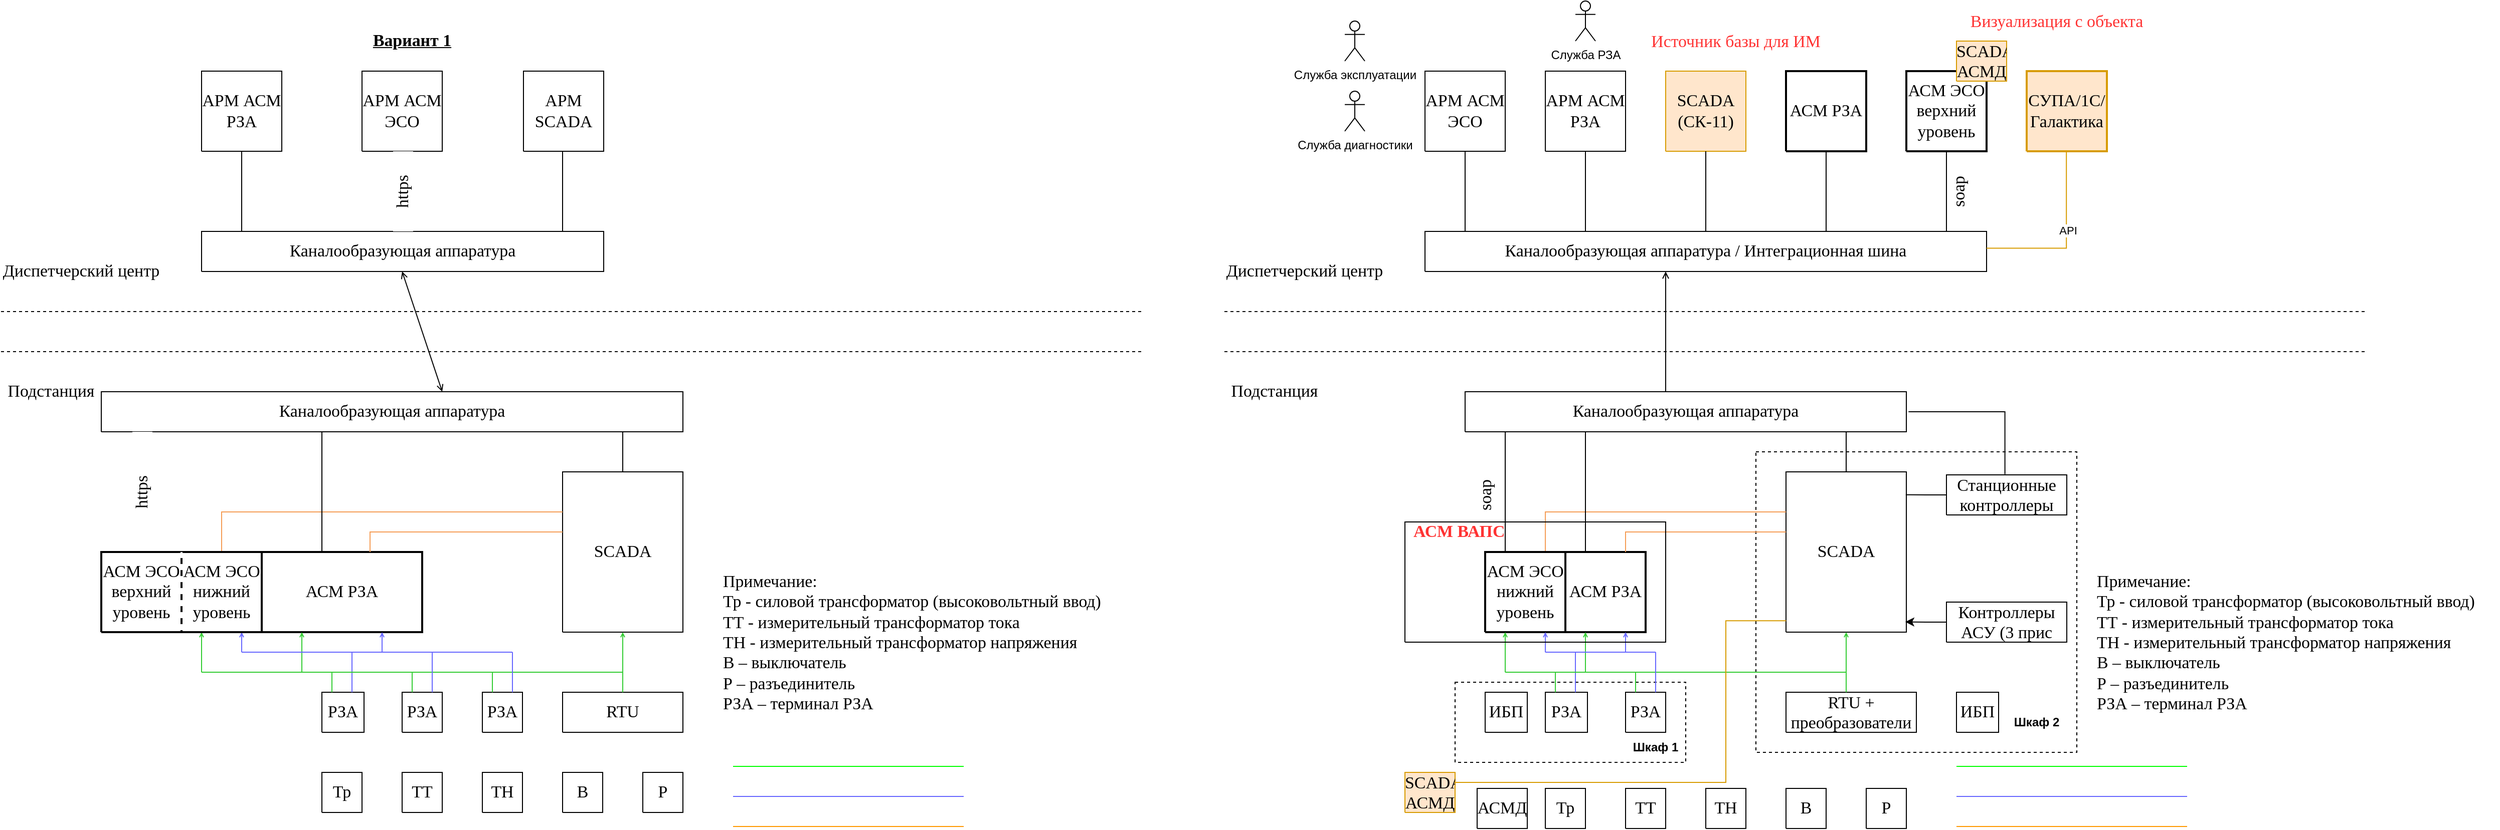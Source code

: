 <mxfile version="21.7.5" type="github" pages="3">
  <diagram name="Архитектура" id="C8EYv0-4cQGbFv8BrLbv">
    <mxGraphModel dx="2983" dy="1555" grid="1" gridSize="10" guides="1" tooltips="1" connect="1" arrows="1" fold="1" page="1" pageScale="1" pageWidth="850" pageHeight="1100" math="0" shadow="0">
      <root>
        <mxCell id="0" />
        <mxCell id="1" parent="0" />
        <mxCell id="4rfP3TOHZCTJkfRUnhCA-59" value="" style="rounded=0;whiteSpace=wrap;html=1;fillColor=none;dashed=1;" parent="1" vertex="1">
          <mxGeometry x="1890" y="1190" width="230" height="80" as="geometry" />
        </mxCell>
        <mxCell id="4rfP3TOHZCTJkfRUnhCA-62" value="" style="rounded=0;whiteSpace=wrap;html=1;fillColor=none;dashed=1;" parent="1" vertex="1">
          <mxGeometry x="2190" y="960" width="320" height="300" as="geometry" />
        </mxCell>
        <UserObject label="&lt;div style=&quot;font-size: 1px&quot;&gt;&lt;font style=&quot;font-size:16.93px;font-family:Calibri;color:#000000;direction:ltr;letter-spacing:0px;line-height:120%;opacity:1&quot;&gt;ТТ&lt;br/&gt;&lt;/font&gt;&lt;/div&gt;" tags="Background" id="YqpSA1ThzyhDELvw9Nrr-1">
          <mxCell style="verticalAlign=middle;align=center;overflow=width;vsdxID=1;fillColor=#FFFFFF;gradientColor=none;shape=stencil(nZBLDoAgDERP0z3SIyjew0SURgSD+Lu9kMZoXLhwN9O+tukAlrNpJg1SzDH4QW/URgNYgZTkjA4UkwJUgGXng+6DX1zLfmoymdXo17xh5zmRJ6Q42BWCfc2oJfdAr+Yv+AP9Cb7OJ3H/2JG1HNGz/84klThPVCc=);points=[];labelBackgroundColor=none;rounded=0;html=1;whiteSpace=wrap;" parent="1" vertex="1">
            <mxGeometry x="840" y="1280" width="40" height="40" as="geometry" />
          </mxCell>
        </UserObject>
        <UserObject label="&lt;div style=&quot;font-size: 1px&quot;&gt;&lt;font style=&quot;font-size:16.93px;font-family:Calibri;color:#000000;direction:ltr;letter-spacing:0px;line-height:120%;opacity:1&quot;&gt;ТН&lt;br/&gt;&lt;/font&gt;&lt;/div&gt;" tags="Background" id="YqpSA1ThzyhDELvw9Nrr-2">
          <mxCell style="verticalAlign=middle;align=center;overflow=width;vsdxID=2;fillColor=#FFFFFF;gradientColor=none;shape=stencil(nZBLDoAgDERP0z3SIyjew0SURgSD+Lu9kMZoXLhwN9O+tukAlrNpJg1SzDH4QW/URgNYgZTkjA4UkwJUgGXng+6DX1zLfmoymdXo17xh5zmRJ6Q42BWCfc2oJfdAr+Yv+AP9Cb7OJ3H/2JG1HNGz/84klThPVCc=);points=[];labelBackgroundColor=none;rounded=0;html=1;whiteSpace=wrap;" parent="1" vertex="1">
            <mxGeometry x="920" y="1280" width="40" height="40" as="geometry" />
          </mxCell>
        </UserObject>
        <UserObject label="&lt;div style=&quot;font-size: 1px&quot;&gt;&lt;font style=&quot;font-size:16.93px;font-family:Calibri;color:#000000;direction:ltr;letter-spacing:0px;line-height:120%;opacity:1&quot;&gt;В&lt;br/&gt;&lt;/font&gt;&lt;/div&gt;" tags="Background" id="YqpSA1ThzyhDELvw9Nrr-3">
          <mxCell style="verticalAlign=middle;align=center;overflow=width;vsdxID=3;fillColor=#FFFFFF;gradientColor=none;shape=stencil(nZBLDoAgDERP0z3SIyjew0SURgSD+Lu9kMZoXLhwN9O+tukAlrNpJg1SzDH4QW/URgNYgZTkjA4UkwJUgGXng+6DX1zLfmoymdXo17xh5zmRJ6Q42BWCfc2oJfdAr+Yv+AP9Cb7OJ3H/2JG1HNGz/84klThPVCc=);points=[];labelBackgroundColor=none;rounded=0;html=1;whiteSpace=wrap;" parent="1" vertex="1">
            <mxGeometry x="1000" y="1280" width="40" height="40" as="geometry" />
          </mxCell>
        </UserObject>
        <UserObject label="&lt;div style=&quot;font-size: 1px&quot;&gt;&lt;font style=&quot;font-size:16.93px;font-family:Calibri;color:#000000;direction:ltr;letter-spacing:0px;line-height:120%;opacity:1&quot;&gt;Р&lt;br/&gt;&lt;/font&gt;&lt;/div&gt;" tags="Background" id="YqpSA1ThzyhDELvw9Nrr-4">
          <mxCell style="verticalAlign=middle;align=center;overflow=width;vsdxID=4;fillColor=#FFFFFF;gradientColor=none;shape=stencil(nZBLDoAgDERP0z3SIyjew0SURgSD+Lu9kMZoXLhwN9O+tukAlrNpJg1SzDH4QW/URgNYgZTkjA4UkwJUgGXng+6DX1zLfmoymdXo17xh5zmRJ6Q42BWCfc2oJfdAr+Yv+AP9Cb7OJ3H/2JG1HNGz/84klThPVCc=);points=[];labelBackgroundColor=none;rounded=0;html=1;whiteSpace=wrap;" parent="1" vertex="1">
            <mxGeometry x="1080" y="1280" width="40" height="40" as="geometry" />
          </mxCell>
        </UserObject>
        <UserObject label="&lt;div style=&quot;font-size: 1px&quot;&gt;&lt;font style=&quot;font-size:16.93px;font-family:Calibri;color:#000000;direction:ltr;letter-spacing:0px;line-height:120%;opacity:1&quot;&gt;РЗА&lt;br/&gt;&lt;/font&gt;&lt;/div&gt;" tags="Background" id="YqpSA1ThzyhDELvw9Nrr-5">
          <mxCell style="verticalAlign=middle;align=center;overflow=width;vsdxID=5;fillColor=#FFFFFF;gradientColor=none;shape=stencil(nZBLDoAgDERP0z3SIyjew0SURgSD+Lu9kMZoXLhwN9O+tukAlrNpJg1SzDH4QW/URgNYgZTkjA4UkwJUgGXng+6DX1zLfmoymdXo17xh5zmRJ6Q42BWCfc2oJfdAr+Yv+AP9Cb7OJ3H/2JG1HNGz/84klThPVCc=);points=[];labelBackgroundColor=none;rounded=0;html=1;whiteSpace=wrap;" parent="1" vertex="1">
            <mxGeometry x="760" y="1200" width="42" height="40" as="geometry" />
          </mxCell>
        </UserObject>
        <UserObject label="&lt;div style=&quot;font-size: 1px&quot;&gt;&lt;font style=&quot;font-size:16.93px;font-family:Calibri;color:#000000;direction:ltr;letter-spacing:0px;line-height:120%;opacity:1&quot;&gt;РЗА&lt;br/&gt;&lt;/font&gt;&lt;/div&gt;" tags="Background" id="YqpSA1ThzyhDELvw9Nrr-6">
          <mxCell style="verticalAlign=middle;align=center;overflow=width;vsdxID=6;fillColor=#FFFFFF;gradientColor=none;shape=stencil(nZBLDoAgDERP0z3SIyjew0SURgSD+Lu9kMZoXLhwN9O+tukAlrNpJg1SzDH4QW/URgNYgZTkjA4UkwJUgGXng+6DX1zLfmoymdXo17xh5zmRJ6Q42BWCfc2oJfdAr+Yv+AP9Cb7OJ3H/2JG1HNGz/84klThPVCc=);points=[];labelBackgroundColor=none;rounded=0;html=1;whiteSpace=wrap;" parent="1" vertex="1">
            <mxGeometry x="840" y="1200" width="40" height="40" as="geometry" />
          </mxCell>
        </UserObject>
        <UserObject label="&lt;div style=&quot;font-size: 1px&quot;&gt;&lt;font style=&quot;font-size:16.93px;font-family:Calibri;color:#000000;direction:ltr;letter-spacing:0px;line-height:120%;opacity:1&quot;&gt;РЗА&lt;br/&gt;&lt;/font&gt;&lt;/div&gt;" tags="Background" id="YqpSA1ThzyhDELvw9Nrr-7">
          <mxCell style="verticalAlign=middle;align=center;overflow=width;vsdxID=7;fillColor=#FFFFFF;gradientColor=none;shape=stencil(nZBLDoAgDERP0z3SIyjew0SURgSD+Lu9kMZoXLhwN9O+tukAlrNpJg1SzDH4QW/URgNYgZTkjA4UkwJUgGXng+6DX1zLfmoymdXo17xh5zmRJ6Q42BWCfc2oJfdAr+Yv+AP9Cb7OJ3H/2JG1HNGz/84klThPVCc=);points=[];labelBackgroundColor=none;rounded=0;html=1;whiteSpace=wrap;" parent="1" vertex="1">
            <mxGeometry x="920" y="1200" width="40" height="40" as="geometry" />
          </mxCell>
        </UserObject>
        <UserObject label="&lt;div style=&quot;font-size: 1px&quot;&gt;&lt;font style=&quot;font-size:16.93px;font-family:Calibri;color:#000000;direction:ltr;letter-spacing:0px;line-height:120%;opacity:1&quot;&gt;RTU&lt;br/&gt;&lt;/font&gt;&lt;/div&gt;" tags="Background" id="YqpSA1ThzyhDELvw9Nrr-8">
          <mxCell style="verticalAlign=middle;align=center;overflow=width;vsdxID=8;fillColor=#FFFFFF;gradientColor=none;shape=stencil(nZBLDoAgDERP0z3SIyjew0SURgSD+Lu9kMZoXLhwN9O+tukAlrNpJg1SzDH4QW/URgNYgZTkjA4UkwJUgGXng+6DX1zLfmoymdXo17xh5zmRJ6Q42BWCfc2oJfdAr+Yv+AP9Cb7OJ3H/2JG1HNGz/84klThPVCc=);points=[];labelBackgroundColor=none;rounded=0;html=1;whiteSpace=wrap;" parent="1" vertex="1">
            <mxGeometry x="1000" y="1200" width="120" height="40" as="geometry" />
          </mxCell>
        </UserObject>
        <UserObject label="&lt;div style=&quot;font-size: 1px&quot;&gt;&lt;font style=&quot;font-size:16.93px;font-family:Calibri;color:#000000;direction:ltr;letter-spacing:0px;line-height:120%;opacity:1&quot;&gt;SCADA&lt;br/&gt;&lt;/font&gt;&lt;/div&gt;" tags="Background" id="YqpSA1ThzyhDELvw9Nrr-9">
          <mxCell style="verticalAlign=middle;align=center;overflow=width;vsdxID=9;fillColor=#FFFFFF;gradientColor=none;shape=stencil(nZBLDoAgDERP0z3SIyjew0SURgSD+Lu9kMZoXLhwN9O+tukAlrNpJg1SzDH4QW/URgNYgZTkjA4UkwJUgGXng+6DX1zLfmoymdXo17xh5zmRJ6Q42BWCfc2oJfdAr+Yv+AP9Cb7OJ3H/2JG1HNGz/84klThPVCc=);points=[];labelBackgroundColor=none;rounded=0;html=1;whiteSpace=wrap;" parent="1" vertex="1">
            <mxGeometry x="1000" y="980" width="120" height="160" as="geometry" />
          </mxCell>
        </UserObject>
        <UserObject label="&lt;div style=&quot;font-size: 1px&quot;&gt;&lt;font style=&quot;font-size:16.93px;font-family:Calibri;color:#000000;direction:ltr;letter-spacing:0px;line-height:120%;opacity:1&quot;&gt;Тр&lt;br/&gt;&lt;/font&gt;&lt;/div&gt;" tags="Background" id="YqpSA1ThzyhDELvw9Nrr-10">
          <mxCell style="verticalAlign=middle;align=center;overflow=width;vsdxID=10;fillColor=#FFFFFF;gradientColor=none;shape=stencil(nZBLDoAgDERP0z3SIyjew0SURgSD+Lu9kMZoXLhwN9O+tukAlrNpJg1SzDH4QW/URgNYgZTkjA4UkwJUgGXng+6DX1zLfmoymdXo17xh5zmRJ6Q42BWCfc2oJfdAr+Yv+AP9Cb7OJ3H/2JG1HNGz/84klThPVCc=);points=[];labelBackgroundColor=none;rounded=0;html=1;whiteSpace=wrap;" parent="1" vertex="1">
            <mxGeometry x="760" y="1280" width="40" height="40" as="geometry" />
          </mxCell>
        </UserObject>
        <UserObject label="&lt;div style=&quot;font-size: 1px&quot;&gt;&lt;font style=&quot;font-size:16.93px;font-family:Calibri;color:#000000;direction:ltr;letter-spacing:0px;line-height:120%;opacity:1&quot;&gt;АСМ РЗА&lt;br/&gt;&lt;/font&gt;&lt;/div&gt;" tags="Background" id="YqpSA1ThzyhDELvw9Nrr-11">
          <mxCell style="verticalAlign=middle;align=center;overflow=width;vsdxID=11;fillColor=#FFFFFF;gradientColor=none;shape=stencil(nZBLDoAgDERP0z3SIyjew0SURgSD+Lu9kMZoXLhwN9O+tukAlrNpJg1SzDH4QW/URgNYgZTkjA4UkwJUgGXng+6DX1zLfmoymdXo17xh5zmRJ6Q42BWCfc2oJfdAr+Yv+AP9Cb7OJ3H/2JG1HNGz/84klThPVCc=);strokeWidth=2;points=[];labelBackgroundColor=none;rounded=0;html=1;whiteSpace=wrap;" parent="1" vertex="1">
            <mxGeometry x="700" y="1060" width="160" height="80" as="geometry" />
          </mxCell>
        </UserObject>
        <UserObject label="" tags="Background" id="YqpSA1ThzyhDELvw9Nrr-12">
          <mxCell style="vsdxID=13;edgeStyle=none;startArrow=none;endArrow=none;startSize=5;endSize=5;strokeColor=#33cc33;spacingTop=0;spacingBottom=0;spacingLeft=0;spacingRight=0;verticalAlign=middle;html=1;labelBackgroundColor=#ffffff;rounded=0;" parent="1" edge="1">
            <mxGeometry relative="1" as="geometry">
              <Array as="points" />
              <mxPoint x="770" y="1200" as="sourcePoint" />
              <mxPoint x="770" y="1180" as="targetPoint" />
            </mxGeometry>
          </mxCell>
        </UserObject>
        <UserObject label="" tags="Background" id="YqpSA1ThzyhDELvw9Nrr-13">
          <mxCell style="vsdxID=14;edgeStyle=none;startArrow=open;endArrow=none;startSize=3;endSize=5;strokeColor=#33cc33;spacingTop=0;spacingBottom=0;spacingLeft=0;spacingRight=0;verticalAlign=middle;html=1;labelBackgroundColor=#ffffff;rounded=0;" parent="1" edge="1">
            <mxGeometry relative="1" as="geometry">
              <Array as="points" />
              <mxPoint x="640" y="1140" as="sourcePoint" />
              <mxPoint x="640" y="1180" as="targetPoint" />
            </mxGeometry>
          </mxCell>
        </UserObject>
        <UserObject label="" tags="Background" id="YqpSA1ThzyhDELvw9Nrr-14">
          <mxCell style="vsdxID=15;edgeStyle=none;startArrow=open;endArrow=none;startSize=3;endSize=5;strokeColor=#33cc33;spacingTop=0;spacingBottom=0;spacingLeft=0;spacingRight=0;verticalAlign=middle;html=1;labelBackgroundColor=#FFFFFF;rounded=0;" parent="1" edge="1">
            <mxGeometry relative="1" as="geometry">
              <Array as="points" />
              <mxPoint x="740" y="1140" as="sourcePoint" />
              <mxPoint x="740" y="1180" as="targetPoint" />
            </mxGeometry>
          </mxCell>
        </UserObject>
        <UserObject label="" tags="Background" id="YqpSA1ThzyhDELvw9Nrr-15">
          <mxCell style="vsdxID=16;edgeStyle=none;startArrow=none;endArrow=none;startSize=5;endSize=5;strokeColor=#6666ff;spacingTop=0;spacingBottom=0;spacingLeft=0;spacingRight=0;verticalAlign=middle;html=1;labelBackgroundColor=#ffffff;rounded=0;" parent="1" edge="1">
            <mxGeometry relative="1" as="geometry">
              <Array as="points" />
              <mxPoint x="790" y="1200" as="sourcePoint" />
              <mxPoint x="790" y="1160" as="targetPoint" />
            </mxGeometry>
          </mxCell>
        </UserObject>
        <UserObject label="" tags="Background" id="YqpSA1ThzyhDELvw9Nrr-16">
          <mxCell style="vsdxID=17;edgeStyle=none;startArrow=open;endArrow=none;startSize=3;endSize=5;strokeColor=#6666ff;spacingTop=0;spacingBottom=0;spacingLeft=0;spacingRight=0;verticalAlign=middle;html=1;labelBackgroundColor=#FFFFFF;rounded=0;" parent="1" edge="1">
            <mxGeometry relative="1" as="geometry">
              <Array as="points" />
              <mxPoint x="680" y="1140" as="sourcePoint" />
              <mxPoint x="680" y="1160" as="targetPoint" />
            </mxGeometry>
          </mxCell>
        </UserObject>
        <UserObject label="" tags="Background" id="YqpSA1ThzyhDELvw9Nrr-17">
          <mxCell style="vsdxID=18;edgeStyle=none;startArrow=open;endArrow=none;startSize=3;endSize=5;strokeColor=#6666ff;spacingTop=0;spacingBottom=0;spacingLeft=0;spacingRight=0;verticalAlign=middle;html=1;labelBackgroundColor=#ffffff;rounded=0;" parent="1" edge="1">
            <mxGeometry relative="1" as="geometry">
              <Array as="points" />
              <mxPoint x="820" y="1140" as="sourcePoint" />
              <mxPoint x="820" y="1160" as="targetPoint" />
            </mxGeometry>
          </mxCell>
        </UserObject>
        <UserObject label="" tags="Background" id="YqpSA1ThzyhDELvw9Nrr-18">
          <mxCell style="vsdxID=19;edgeStyle=none;startArrow=none;endArrow=none;startSize=5;endSize=5;strokeColor=#33cc33;spacingTop=0;spacingBottom=0;spacingLeft=0;spacingRight=0;verticalAlign=middle;html=1;labelBackgroundColor=#FFFFFF;rounded=0;" parent="1" edge="1">
            <mxGeometry relative="1" as="geometry">
              <mxPoint as="offset" />
              <Array as="points" />
              <mxPoint x="640" y="1180" as="sourcePoint" />
              <mxPoint x="1060" y="1180" as="targetPoint" />
            </mxGeometry>
          </mxCell>
        </UserObject>
        <UserObject label="" tags="Background" id="YqpSA1ThzyhDELvw9Nrr-19">
          <mxCell style="vsdxID=20;edgeStyle=none;startArrow=none;endArrow=none;startSize=5;endSize=5;strokeColor=#6666ff;spacingTop=0;spacingBottom=0;spacingLeft=0;spacingRight=0;verticalAlign=middle;html=1;labelBackgroundColor=#FFFFFF;rounded=0;" parent="1" edge="1">
            <mxGeometry relative="1" as="geometry">
              <mxPoint as="offset" />
              <Array as="points" />
              <mxPoint x="680" y="1160" as="sourcePoint" />
              <mxPoint x="950" y="1160" as="targetPoint" />
            </mxGeometry>
          </mxCell>
        </UserObject>
        <UserObject label="" tags="Background" id="YqpSA1ThzyhDELvw9Nrr-20">
          <mxCell style="vsdxID=21;edgeStyle=none;startArrow=none;endArrow=none;startSize=5;endSize=5;strokeColor=#33cc33;spacingTop=0;spacingBottom=0;spacingLeft=0;spacingRight=0;verticalAlign=middle;html=1;labelBackgroundColor=#FFFFFF;rounded=0;" parent="1" edge="1">
            <mxGeometry relative="1" as="geometry">
              <Array as="points" />
              <mxPoint x="850" y="1180" as="sourcePoint" />
              <mxPoint x="850" y="1200" as="targetPoint" />
            </mxGeometry>
          </mxCell>
        </UserObject>
        <UserObject label="" tags="Background" id="YqpSA1ThzyhDELvw9Nrr-21">
          <mxCell style="vsdxID=23;edgeStyle=none;startArrow=none;endArrow=none;startSize=5;endSize=5;strokeColor=#6666ff;spacingTop=0;spacingBottom=0;spacingLeft=0;spacingRight=0;verticalAlign=middle;html=1;labelBackgroundColor=#FFFFFF;rounded=0;" parent="1" edge="1">
            <mxGeometry relative="1" as="geometry">
              <Array as="points" />
              <mxPoint x="870" y="1160" as="sourcePoint" />
              <mxPoint x="870" y="1200" as="targetPoint" />
            </mxGeometry>
          </mxCell>
        </UserObject>
        <UserObject label="" tags="Background" id="YqpSA1ThzyhDELvw9Nrr-22">
          <mxCell style="vsdxID=24;edgeStyle=none;startArrow=none;endArrow=none;startSize=5;endSize=5;spacingTop=0;spacingBottom=0;spacingLeft=0;spacingRight=0;verticalAlign=middle;html=1;labelBackgroundColor=#ffffff;rounded=0;" parent="1" edge="1">
            <mxGeometry relative="1" as="geometry">
              <mxPoint as="offset" />
              <Array as="points" />
              <mxPoint x="930" y="1180" as="sourcePoint" />
              <mxPoint x="930" y="1180" as="targetPoint" />
            </mxGeometry>
          </mxCell>
        </UserObject>
        <UserObject label="" tags="Background" id="YqpSA1ThzyhDELvw9Nrr-23">
          <mxCell style="vsdxID=25;edgeStyle=none;startArrow=none;endArrow=none;startSize=5;endSize=5;strokeColor=#6666ff;spacingTop=0;spacingBottom=0;spacingLeft=0;spacingRight=0;verticalAlign=middle;html=1;labelBackgroundColor=#FFFFFF;rounded=0;" parent="1" edge="1">
            <mxGeometry relative="1" as="geometry">
              <Array as="points" />
              <mxPoint x="950" y="1160" as="sourcePoint" />
              <mxPoint x="950" y="1200" as="targetPoint" />
            </mxGeometry>
          </mxCell>
        </UserObject>
        <UserObject label="" tags="Background" id="YqpSA1ThzyhDELvw9Nrr-24">
          <mxCell style="vsdxID=26;edgeStyle=none;startArrow=none;endArrow=none;startSize=5;endSize=5;strokeColor=#33cc33;spacingTop=0;spacingBottom=0;spacingLeft=0;spacingRight=0;verticalAlign=middle;html=1;labelBackgroundColor=#FFFFFF;rounded=0;" parent="1" edge="1">
            <mxGeometry relative="1" as="geometry">
              <Array as="points" />
              <mxPoint x="930" y="1180" as="sourcePoint" />
              <mxPoint x="930" y="1200" as="targetPoint" />
            </mxGeometry>
          </mxCell>
        </UserObject>
        <UserObject label="" tags="Background" id="YqpSA1ThzyhDELvw9Nrr-25">
          <mxCell style="vsdxID=27;edgeStyle=none;startArrow=none;endArrow=open;startSize=5;endSize=3;strokeColor=#33cc33;spacingTop=0;spacingBottom=0;spacingLeft=0;spacingRight=0;verticalAlign=middle;html=1;labelBackgroundColor=#ffffff;rounded=0;" parent="1" edge="1">
            <mxGeometry relative="1" as="geometry">
              <Array as="points" />
              <mxPoint x="1060" y="1200" as="sourcePoint" />
              <mxPoint x="1060" y="1140" as="targetPoint" />
            </mxGeometry>
          </mxCell>
        </UserObject>
        <UserObject label="&lt;div style=&quot;font-size: 1px&quot;&gt;&lt;p style=&quot;text-align:center;margin-left:0;margin-right:0;margin-top:0px;margin-bottom:0px;text-indent:0;vertical-align:middle;direction:ltr;&quot;&gt;&lt;font style=&quot;font-size:16.93px;font-family:Calibri;color:#000000;direction:ltr;letter-spacing:0px;line-height:120%;opacity:1&quot;&gt;МЭК 61850-8-1 (&lt;/font&gt;&lt;font style=&quot;font-size:16.93px;font-family:Themed;color:#000000;direction:ltr;letter-spacing:0px;line-height:120%;opacity:1&quot;&gt;mms)&lt;br/&gt;&lt;/font&gt;&lt;/p&gt;&lt;/div&gt;" tags="Background" id="YqpSA1ThzyhDELvw9Nrr-26">
          <mxCell style="vsdxID=28;edgeStyle=none;startArrow=none;endArrow=none;startSize=5;endSize=5;strokeColor=#00ff00;spacingTop=0;spacingBottom=0;spacingLeft=0;spacingRight=0;verticalAlign=middle;html=1;labelBackgroundColor=none;rounded=0;align=center;overflow=width;" parent="1" edge="1">
            <mxGeometry relative="1" as="geometry">
              <mxPoint y="-10" as="offset" />
              <Array as="points" />
              <mxPoint x="1170" y="1274" as="sourcePoint" />
              <mxPoint x="1400" y="1274" as="targetPoint" />
            </mxGeometry>
          </mxCell>
        </UserObject>
        <UserObject label="&lt;div style=&quot;font-size: 1px&quot;&gt;&lt;p style=&quot;text-align:center;margin-left:0;margin-right:0;margin-top:0px;margin-bottom:0px;text-indent:0;vertical-align:middle;direction:ltr;&quot;&gt;&lt;font style=&quot;font-size:16.93px;font-family:Calibri;color:#000000;direction:ltr;letter-spacing:0px;line-height:120%;opacity:1&quot;&gt;МЭК 61850-8-1 (file)&lt;br/&gt;&lt;/font&gt;&lt;/p&gt;&lt;/div&gt;" tags="Background" id="YqpSA1ThzyhDELvw9Nrr-27">
          <mxCell style="vsdxID=31;edgeStyle=none;startArrow=none;endArrow=none;startSize=5;endSize=5;strokeColor=#6666ff;spacingTop=0;spacingBottom=0;spacingLeft=0;spacingRight=0;verticalAlign=middle;html=1;labelBackgroundColor=none;rounded=0;align=center;overflow=width;" parent="1" edge="1">
            <mxGeometry relative="1" as="geometry">
              <mxPoint y="-10" as="offset" />
              <Array as="points" />
              <mxPoint x="1170" y="1304" as="sourcePoint" />
              <mxPoint x="1400" y="1304" as="targetPoint" />
            </mxGeometry>
          </mxCell>
        </UserObject>
        <UserObject label="" tags="Background" id="YqpSA1ThzyhDELvw9Nrr-28">
          <mxCell style="vsdxID=33;fillColor=#FFFFFF;gradientColor=none;shape=stencil(fY9LDoAgDERP0z3SI/i5BwkoRAWC+Lu9kMZojLqbad9MWsBy0sIr4GyKwfVqNTJqwAo4N1arYGJSgDVg2bqguuBmK8l7kcmsRrfkho1yLCc428kVjHxD6GDsJ/oDni2vaBLXLfTGffe8O43oZ6wP);strokeColor=#f59d56;points=[];labelBackgroundColor=none;rounded=0;html=1;whiteSpace=wrap;" parent="1" vertex="1">
            <mxGeometry x="808" y="1040" width="192" height="20" as="geometry" />
          </mxCell>
        </UserObject>
        <UserObject label="" tags="Background" id="YqpSA1ThzyhDELvw9Nrr-29">
          <mxCell style="vsdxID=34;fillColor=#FFFFFF;gradientColor=none;shape=stencil(fY9LDoAgDERP0z3SI/i5BwkoRAWC+Lu9kMZojLqbad9MWsBy0sIr4GyKwfVqNTJqwAo4N1arYGJSgDVg2bqguuBmK8l7kcmsRrfkho1yLCc428kVjHxD6GDsJ/oDni2vaBLXLfTGffe8O43oZ6wP);strokeColor=#f59d56;points=[];labelBackgroundColor=#ffffff;rounded=0;html=1;whiteSpace=wrap;" parent="1" vertex="1">
            <mxGeometry x="660" y="1020" width="340" height="40" as="geometry" />
          </mxCell>
        </UserObject>
        <UserObject label="&lt;div style=&quot;font-size: 1px&quot;&gt;&lt;p style=&quot;text-align:left;margin-left:0;margin-right:0;margin-top:0px;margin-bottom:0px;text-indent:0;vertical-align:top;direction:ltr;&quot;&gt;&lt;font style=&quot;font-size:16.93px;font-family:Calibri;color:#000000;direction:ltr;letter-spacing:0px;line-height:120%;opacity:1&quot;&gt;Примечание:&lt;br/&gt;Тр - силовой трансформатор (высоковольтный ввод)&lt;br/&gt;ТТ - измерительный трансформатор тока&lt;br/&gt;ТН - измерительный трансформатор напряжения&lt;br/&gt;В – выключатель&lt;br/&gt;Р – разъединитель&lt;br/&gt;РЗА – терминал РЗА&lt;br/&gt;&lt;br/&gt;&lt;/font&gt;&lt;/p&gt;&lt;/div&gt;" tags="Background" id="YqpSA1ThzyhDELvw9Nrr-30">
          <mxCell style="verticalAlign=top;align=left;overflow=width;vsdxID=35;fillColor=none;gradientColor=none;shape=stencil(nZBLDoAgDERP0z3SIyjew0SURgSD+Lu9kMZoXLhwN9O+tukAlrNpJg1SzDH4QW/URgNYgZTkjA4UkwJUgGXng+6DX1zLfmoymdXo17xh5zmRJ6Q42BWCfc2oJfdAr+Yv+AP9Cb7OJ3H/2JG1HNGz/84klThPVCc=);strokeColor=none;points=[];labelBackgroundColor=none;rounded=0;html=1;whiteSpace=wrap;" parent="1" vertex="1">
            <mxGeometry x="1160" y="1080" width="401" height="160" as="geometry" />
          </mxCell>
        </UserObject>
        <UserObject label="&lt;div style=&quot;font-size: 1px&quot;&gt;&lt;p style=&quot;text-align:center;margin-left:0;margin-right:0;margin-top:0px;margin-bottom:0px;text-indent:0;vertical-align:middle;direction:ltr;&quot;&gt;&lt;font style=&quot;font-size:16.93px;font-family:Calibri;color:#000000;direction:ltr;letter-spacing:0px;line-height:120%;opacity:1&quot;&gt;МЭК 61850-8-1 (&lt;/font&gt;&lt;font style=&quot;font-size:16.93px;font-family:Calibri;color:#000000;direction:ltr;letter-spacing:0px;line-height:120%;opacity:1&quot;&gt;mms&lt;/font&gt;&lt;font style=&quot;font-size:16.93px;font-family:Calibri;color:#000000;direction:ltr;letter-spacing:0px;line-height:120%;opacity:1&quot;&gt;) из АСМ&lt;br/&gt;&lt;/font&gt;&lt;/p&gt;&lt;/div&gt;" tags="Background" id="YqpSA1ThzyhDELvw9Nrr-31">
          <mxCell style="vsdxID=36;edgeStyle=none;startArrow=none;endArrow=none;startSize=5;endSize=5;strokeColor=#ff9900;spacingTop=0;spacingBottom=0;spacingLeft=0;spacingRight=0;verticalAlign=middle;html=1;labelBackgroundColor=none;rounded=0;align=center;overflow=width;" parent="1" edge="1">
            <mxGeometry relative="1" as="geometry">
              <mxPoint y="-10" as="offset" />
              <Array as="points" />
              <mxPoint x="1170" y="1334" as="sourcePoint" />
              <mxPoint x="1400" y="1334" as="targetPoint" />
            </mxGeometry>
          </mxCell>
        </UserObject>
        <UserObject label="&lt;div style=&quot;font-size: 1px&quot;&gt;&lt;font style=&quot;font-size:16.93px;font-family:Calibri;color:#000000;direction:ltr;letter-spacing:0px;line-height:120%;opacity:1&quot;&gt;Каналообразующая аппаратура&lt;br/&gt;&lt;/font&gt;&lt;/div&gt;" tags="Background" id="YqpSA1ThzyhDELvw9Nrr-32">
          <mxCell style="verticalAlign=middle;align=center;overflow=width;vsdxID=38;fillColor=#FFFFFF;gradientColor=none;shape=stencil(nZBLDoAgDERP0z3SIyjew0SURgSD+Lu9kMZoXLhwN9O+tukAlrNpJg1SzDH4QW/URgNYgZTkjA4UkwJUgGXng+6DX1zLfmoymdXo17xh5zmRJ6Q42BWCfc2oJfdAr+Yv+AP9Cb7OJ3H/2JG1HNGz/84klThPVCc=);points=[];labelBackgroundColor=none;rounded=0;html=1;whiteSpace=wrap;" parent="1" vertex="1">
            <mxGeometry x="540" y="900" width="580" height="40" as="geometry" />
          </mxCell>
        </UserObject>
        <UserObject label="" tags="Background" id="YqpSA1ThzyhDELvw9Nrr-33">
          <mxCell style="vsdxID=39;edgeStyle=none;startArrow=none;endArrow=none;startSize=5;endSize=5;spacingTop=0;spacingBottom=0;spacingLeft=0;spacingRight=0;verticalAlign=middle;html=1;labelBackgroundColor=#ffffff;rounded=0;" parent="1" edge="1">
            <mxGeometry relative="1" as="geometry">
              <Array as="points" />
              <mxPoint x="760" y="1060" as="sourcePoint" />
              <mxPoint x="760" y="940" as="targetPoint" />
            </mxGeometry>
          </mxCell>
        </UserObject>
        <UserObject label="" tags="Background" id="YqpSA1ThzyhDELvw9Nrr-34">
          <mxCell style="vsdxID=40;edgeStyle=none;startArrow=none;endArrow=none;startSize=5;endSize=5;spacingTop=0;spacingBottom=0;spacingLeft=0;spacingRight=0;verticalAlign=middle;html=1;labelBackgroundColor=#ffffff;rounded=0;" parent="1" edge="1">
            <mxGeometry relative="1" as="geometry">
              <Array as="points" />
              <mxPoint x="1060" y="980" as="sourcePoint" />
              <mxPoint x="1060" y="940" as="targetPoint" />
            </mxGeometry>
          </mxCell>
        </UserObject>
        <UserObject label="" tags="Background" id="YqpSA1ThzyhDELvw9Nrr-35">
          <mxCell style="vsdxID=41;edgeStyle=none;startArrow=none;endArrow=none;startSize=5;endSize=5;spacingTop=0;spacingBottom=0;spacingLeft=0;spacingRight=0;verticalAlign=middle;html=1;labelBackgroundColor=#ffffff;rounded=0;" parent="1" edge="1">
            <mxGeometry relative="1" as="geometry">
              <Array as="points" />
              <mxPoint x="580" y="1060" as="sourcePoint" />
              <mxPoint x="580" y="940" as="targetPoint" />
            </mxGeometry>
          </mxCell>
        </UserObject>
        <mxCell id="YqpSA1ThzyhDELvw9Nrr-36" value="&lt;div style=&quot;font-size: 1px&quot;&gt;&lt;font style=&quot;font-size:16.93px;font-family:Calibri;color:#000000;direction:ltr;letter-spacing:0px;line-height:120%;opacity:1&quot;&gt;https&lt;br/&gt;&lt;/font&gt;&lt;/div&gt;" style="text;vsdxID=41;edgeStyle=none;startArrow=none;endArrow=none;startSize=5;endSize=5;spacingTop=0;spacingBottom=0;spacingLeft=0;spacingRight=0;verticalAlign=middle;html=1;labelBackgroundColor=#ffffff;rounded=0;align=center;overflow=width;fillColor=none;strokeColor=none;gradientColor=none;whiteSpace=wrap;;html=1;;rotation=270" parent="YqpSA1ThzyhDELvw9Nrr-35" vertex="1">
          <mxGeometry width="120" height="20" relative="1" as="geometry">
            <mxPoint x="-60" y="-10" as="offset" />
          </mxGeometry>
        </mxCell>
        <UserObject label="" tags="Background" id="YqpSA1ThzyhDELvw9Nrr-37">
          <mxCell style="vsdxID=43;fillColor=none;gradientColor=none;strokeWidth=2;points=[];labelBackgroundColor=none;rounded=0;strokeColor=none;html=1;whiteSpace=wrap;" parent="1" vertex="1">
            <mxGeometry x="540" y="1060" width="160" height="80" as="geometry" />
          </mxCell>
        </UserObject>
        <mxCell id="YqpSA1ThzyhDELvw9Nrr-38" value="&lt;div style=&quot;font-size: 1px&quot;&gt;&lt;font style=&quot;font-size:16.93px;font-family:Calibri;color:#000000;direction:ltr;letter-spacing:0px;line-height:120%;opacity:1&quot;&gt;АСМ ЭСО нижний уровень&lt;br/&gt;&lt;/font&gt;&lt;/div&gt;" style="verticalAlign=middle;align=center;overflow=width;vsdxID=12;fillColor=#FFFFFF;gradientColor=none;shape=stencil(nZBLDoAgDERP0z3SIyjew0SURgSD+Lu9kMZoXLhwN9O+tukAlrNpJg1SzDH4QW/URgNYgZTkjA4UkwJUgGXng+6DX1zLfmoymdXo17xh5zmRJ6Q42BWCfc2oJfdAr+Yv+AP9Cb7OJ3H/2JG1HNGz/84klThPVCc=);strokeWidth=2;points=[];labelBackgroundColor=none;rounded=0;html=1;whiteSpace=wrap;" parent="YqpSA1ThzyhDELvw9Nrr-37" vertex="1">
          <mxGeometry x="80" width="80" height="80" as="geometry" />
        </mxCell>
        <mxCell id="YqpSA1ThzyhDELvw9Nrr-39" value="&lt;div style=&quot;font-size: 1px&quot;&gt;&lt;p style=&quot;text-align:center;margin-left:0;margin-right:0;margin-top:0px;margin-bottom:0px;text-indent:0;vertical-align:middle;direction:ltr;&quot;&gt;&lt;font style=&quot;font-size:16.93px;font-family:Calibri;color:#000000;direction:ltr;letter-spacing:0px;line-height:120%;opacity:1&quot;&gt;АСМ ЭСО&lt;br/&gt;&lt;/font&gt;&lt;font style=&quot;font-size:16.93px;font-family:Themed;color:#000000;direction:ltr;letter-spacing:0px;line-height:120%;opacity:1&quot;&gt;верхний уровень&lt;br/&gt;&lt;/font&gt;&lt;/p&gt;&lt;/div&gt;" style="verticalAlign=middle;align=center;overflow=width;vsdxID=37;fillColor=#FFFFFF;gradientColor=none;shape=stencil(nZBLDoAgDERP0z3SIyjew0SURgSD+Lu9kMZoXLhwN9O+tukAlrNpJg1SzDH4QW/URgNYgZTkjA4UkwJUgGXng+6DX1zLfmoymdXo17xh5zmRJ6Q42BWCfc2oJfdAr+Yv+AP9Cb7OJ3H/2JG1HNGz/84klThPVCc=);strokeWidth=2;points=[];labelBackgroundColor=none;rounded=0;html=1;whiteSpace=wrap;" parent="YqpSA1ThzyhDELvw9Nrr-37" vertex="1">
          <mxGeometry width="80" height="80" as="geometry" />
        </mxCell>
        <UserObject label="" tags="Background" id="YqpSA1ThzyhDELvw9Nrr-40">
          <mxCell style="vsdxID=42;edgeStyle=none;dashed=1;startArrow=none;endArrow=none;startSize=5;endSize=5;strokeWidth=2;strokeColor=#ffffff;spacingTop=0;spacingBottom=0;spacingLeft=0;spacingRight=0;verticalAlign=middle;html=1;labelBackgroundColor=#ffffff;rounded=0;" parent="YqpSA1ThzyhDELvw9Nrr-37" edge="1">
            <mxGeometry relative="1" as="geometry">
              <Array as="points" />
              <mxPoint x="80" as="sourcePoint" />
              <mxPoint x="80" y="80" as="targetPoint" />
            </mxGeometry>
          </mxCell>
        </UserObject>
        <UserObject label="&lt;div style=&quot;font-size: 1px&quot;&gt;&lt;font style=&quot;font-size:16.93px;font-family:Calibri;color:#000000;direction:ltr;letter-spacing:0px;line-height:120%;opacity:1&quot;&gt;АРМ АСМ ЭСО&lt;br/&gt;&lt;/font&gt;&lt;/div&gt;" tags="Background" id="YqpSA1ThzyhDELvw9Nrr-41">
          <mxCell style="verticalAlign=middle;align=center;overflow=width;vsdxID=44;fillColor=#FFFFFF;gradientColor=none;shape=stencil(nZBLDoAgDERP0z3SIyjew0SURgSD+Lu9kMZoXLhwN9O+tukAlrNpJg1SzDH4QW/URgNYgZTkjA4UkwJUgGXng+6DX1zLfmoymdXo17xh5zmRJ6Q42BWCfc2oJfdAr+Yv+AP9Cb7OJ3H/2JG1HNGz/84klThPVCc=);points=[];labelBackgroundColor=none;rounded=0;html=1;whiteSpace=wrap;" parent="1" vertex="1">
            <mxGeometry x="800" y="580" width="80" height="80" as="geometry" />
          </mxCell>
        </UserObject>
        <UserObject label="&lt;div style=&quot;font-size: 1px&quot;&gt;&lt;font style=&quot;font-size:16.93px;font-family:Calibri;color:#000000;direction:ltr;letter-spacing:0px;line-height:120%;opacity:1&quot;&gt;АРМ АСМ РЗА&lt;br/&gt;&lt;/font&gt;&lt;/div&gt;" tags="Background" id="YqpSA1ThzyhDELvw9Nrr-42">
          <mxCell style="verticalAlign=middle;align=center;overflow=width;vsdxID=45;fillColor=#FFFFFF;gradientColor=none;shape=stencil(nZBLDoAgDERP0z3SIyjew0SURgSD+Lu9kMZoXLhwN9O+tukAlrNpJg1SzDH4QW/URgNYgZTkjA4UkwJUgGXng+6DX1zLfmoymdXo17xh5zmRJ6Q42BWCfc2oJfdAr+Yv+AP9Cb7OJ3H/2JG1HNGz/84klThPVCc=);points=[];labelBackgroundColor=none;rounded=0;html=1;whiteSpace=wrap;" parent="1" vertex="1">
            <mxGeometry x="640" y="580" width="80" height="80" as="geometry" />
          </mxCell>
        </UserObject>
        <UserObject label="" tags="Background" id="YqpSA1ThzyhDELvw9Nrr-43">
          <mxCell style="vsdxID=46;edgeStyle=none;dashed=1;startArrow=none;endArrow=none;startSize=5;endSize=5;spacingTop=0;spacingBottom=0;spacingLeft=0;spacingRight=0;verticalAlign=middle;html=1;labelBackgroundColor=#ffffff;rounded=0;" parent="1" edge="1">
            <mxGeometry relative="1" as="geometry">
              <mxPoint as="offset" />
              <Array as="points" />
              <mxPoint x="440" y="860" as="sourcePoint" />
              <mxPoint x="1580" y="860" as="targetPoint" />
            </mxGeometry>
          </mxCell>
        </UserObject>
        <UserObject label="&lt;div style=&quot;font-size: 1px&quot;&gt;&lt;font style=&quot;font-size:16.93px;font-family:Calibri;color:#000000;direction:ltr;letter-spacing:0px;line-height:120%;opacity:1&quot;&gt;Подстанция&lt;br/&gt;&lt;/font&gt;&lt;/div&gt;" tags="Background" id="YqpSA1ThzyhDELvw9Nrr-44">
          <mxCell style="verticalAlign=middle;align=center;overflow=width;vsdxID=47;fillColor=none;gradientColor=none;shape=stencil(nZBLDoAgDERP0z3SIyjew0SURgSD+Lu9kMZoXLhwN9O+tukAlrNpJg1SzDH4QW/URgNYgZTkjA4UkwJUgGXng+6DX1zLfmoymdXo17xh5zmRJ6Q42BWCfc2oJfdAr+Yv+AP9Cb7OJ3H/2JG1HNGz/84klThPVCc=);strokeColor=none;points=[];labelBackgroundColor=none;rounded=0;html=1;whiteSpace=wrap;" parent="1" vertex="1">
            <mxGeometry x="440" y="880" width="100" height="40" as="geometry" />
          </mxCell>
        </UserObject>
        <UserObject label="" tags="Background" id="YqpSA1ThzyhDELvw9Nrr-45">
          <mxCell style="vsdxID=48;edgeStyle=none;dashed=1;startArrow=none;endArrow=none;startSize=5;endSize=5;spacingTop=0;spacingBottom=0;spacingLeft=0;spacingRight=0;verticalAlign=middle;html=1;labelBackgroundColor=#ffffff;rounded=0;" parent="1" edge="1">
            <mxGeometry relative="1" as="geometry">
              <mxPoint as="offset" />
              <Array as="points" />
              <mxPoint x="440" y="820" as="sourcePoint" />
              <mxPoint x="1580" y="820" as="targetPoint" />
            </mxGeometry>
          </mxCell>
        </UserObject>
        <UserObject label="&lt;div style=&quot;font-size: 1px&quot;&gt;&lt;font style=&quot;font-size:16.93px;font-family:Calibri;color:#000000;direction:ltr;letter-spacing:0px;line-height:120%;opacity:1&quot;&gt;Каналообразующая аппаратура&lt;br/&gt;&lt;/font&gt;&lt;/div&gt;" tags="Background" id="YqpSA1ThzyhDELvw9Nrr-46">
          <mxCell style="verticalAlign=middle;align=center;overflow=width;vsdxID=49;fillColor=#FFFFFF;gradientColor=none;shape=stencil(nZBLDoAgDERP0z3SIyjew0SURgSD+Lu9kMZoXLhwN9O+tukAlrNpJg1SzDH4QW/URgNYgZTkjA4UkwJUgGXng+6DX1zLfmoymdXo17xh5zmRJ6Q42BWCfc2oJfdAr+Yv+AP9Cb7OJ3H/2JG1HNGz/84klThPVCc=);points=[];labelBackgroundColor=none;rounded=0;html=1;whiteSpace=wrap;" parent="1" vertex="1">
            <mxGeometry x="640" y="740" width="401" height="40" as="geometry" />
          </mxCell>
        </UserObject>
        <UserObject label="" tags="Background" id="YqpSA1ThzyhDELvw9Nrr-47">
          <mxCell style="vsdxID=50;edgeStyle=none;startArrow=open;endArrow=open;startSize=5;endSize=5;spacingTop=0;spacingBottom=0;spacingLeft=0;spacingRight=0;verticalAlign=middle;html=1;labelBackgroundColor=#ffffff;rounded=0;" parent="1" edge="1">
            <mxGeometry relative="1" as="geometry">
              <Array as="points" />
              <mxPoint x="880" y="900" as="sourcePoint" />
              <mxPoint x="840" y="780" as="targetPoint" />
            </mxGeometry>
          </mxCell>
        </UserObject>
        <UserObject label="&lt;div style=&quot;font-size: 1px&quot;&gt;&lt;font style=&quot;font-size:16.93px;font-family:Calibri;color:#000000;direction:ltr;letter-spacing:0px;line-height:120%;opacity:1&quot;&gt;Диспетчерский центр&lt;br/&gt;&lt;/font&gt;&lt;/div&gt;" tags="Background" id="YqpSA1ThzyhDELvw9Nrr-48">
          <mxCell style="verticalAlign=middle;align=center;overflow=width;vsdxID=51;fillColor=none;gradientColor=none;shape=stencil(nZBLDoAgDERP0z3SIyjew0SURgSD+Lu9kMZoXLhwN9O+tukAlrNpJg1SzDH4QW/URgNYgZTkjA4UkwJUgGXng+6DX1zLfmoymdXo17xh5zmRJ6Q42BWCfc2oJfdAr+Yv+AP9Cb7OJ3H/2JG1HNGz/84klThPVCc=);strokeColor=none;points=[];labelBackgroundColor=none;rounded=0;html=1;whiteSpace=wrap;" parent="1" vertex="1">
            <mxGeometry x="440" y="760" width="160" height="40" as="geometry" />
          </mxCell>
        </UserObject>
        <UserObject label="&lt;div style=&quot;font-size: 1px&quot;&gt;&lt;p style=&quot;text-align:center;margin-left:0;margin-right:0;margin-top:0px;margin-bottom:0px;text-indent:0;vertical-align:middle;direction:ltr;&quot;&gt;&lt;font style=&quot;font-size:16.93px;font-family:Calibri;color:#000000;direction:ltr;letter-spacing:0px;line-height:120%;opacity:1&quot;&gt;АРМ &lt;/font&gt;&lt;font style=&quot;font-size:16.93px;font-family:Themed;color:#000000;direction:ltr;letter-spacing:0px;line-height:120%;opacity:1&quot;&gt;SCADA&lt;br/&gt;&lt;/font&gt;&lt;/p&gt;&lt;/div&gt;" tags="Background" id="YqpSA1ThzyhDELvw9Nrr-49">
          <mxCell style="verticalAlign=middle;align=center;overflow=width;vsdxID=52;fillColor=#FFFFFF;gradientColor=none;shape=stencil(nZBLDoAgDERP0z3SIyjew0SURgSD+Lu9kMZoXLhwN9O+tukAlrNpJg1SzDH4QW/URgNYgZTkjA4UkwJUgGXng+6DX1zLfmoymdXo17xh5zmRJ6Q42BWCfc2oJfdAr+Yv+AP9Cb7OJ3H/2JG1HNGz/84klThPVCc=);points=[];labelBackgroundColor=none;rounded=0;html=1;whiteSpace=wrap;" parent="1" vertex="1">
            <mxGeometry x="961" y="580" width="80" height="80" as="geometry" />
          </mxCell>
        </UserObject>
        <UserObject label="" tags="Background" id="YqpSA1ThzyhDELvw9Nrr-50">
          <mxCell style="vsdxID=53;edgeStyle=none;startArrow=none;endArrow=none;startSize=5;endSize=5;spacingTop=0;spacingBottom=0;spacingLeft=0;spacingRight=0;verticalAlign=middle;html=1;labelBackgroundColor=#ffffff;rounded=0;" parent="1" edge="1">
            <mxGeometry relative="1" as="geometry">
              <Array as="points" />
              <mxPoint x="680" y="740" as="sourcePoint" />
              <mxPoint x="680" y="660" as="targetPoint" />
            </mxGeometry>
          </mxCell>
        </UserObject>
        <UserObject label="" tags="Background" id="YqpSA1ThzyhDELvw9Nrr-51">
          <mxCell style="vsdxID=55;edgeStyle=none;startArrow=none;endArrow=none;startSize=5;endSize=5;spacingTop=0;spacingBottom=0;spacingLeft=0;spacingRight=0;verticalAlign=middle;html=1;labelBackgroundColor=#ffffff;rounded=0;" parent="1" edge="1">
            <mxGeometry relative="1" as="geometry">
              <Array as="points" />
              <mxPoint x="1000" y="740" as="sourcePoint" />
              <mxPoint x="1000" y="660" as="targetPoint" />
            </mxGeometry>
          </mxCell>
        </UserObject>
        <UserObject label="" tags="Background" id="YqpSA1ThzyhDELvw9Nrr-52">
          <mxCell style="vsdxID=57;edgeStyle=none;startArrow=none;endArrow=none;startSize=5;endSize=5;spacingTop=0;spacingBottom=0;spacingLeft=0;spacingRight=0;verticalAlign=middle;html=1;labelBackgroundColor=#ffffff;rounded=0;" parent="1" edge="1">
            <mxGeometry relative="1" as="geometry">
              <Array as="points" />
              <mxPoint x="840" y="740" as="sourcePoint" />
              <mxPoint x="840" y="660" as="targetPoint" />
            </mxGeometry>
          </mxCell>
        </UserObject>
        <mxCell id="YqpSA1ThzyhDELvw9Nrr-53" value="&lt;div style=&quot;font-size: 1px&quot;&gt;&lt;font style=&quot;font-size:16.93px;font-family:Calibri;color:#000000;direction:ltr;letter-spacing:0px;line-height:120%;opacity:1&quot;&gt;https&lt;br/&gt;&lt;/font&gt;&lt;/div&gt;" style="text;vsdxID=57;edgeStyle=none;startArrow=none;endArrow=none;startSize=5;endSize=5;spacingTop=0;spacingBottom=0;spacingLeft=0;spacingRight=0;verticalAlign=middle;html=1;labelBackgroundColor=#ffffff;rounded=0;align=center;overflow=width;fillColor=none;strokeColor=none;gradientColor=none;whiteSpace=wrap;;html=1;;rotation=270" parent="YqpSA1ThzyhDELvw9Nrr-52" vertex="1">
          <mxGeometry width="80" height="20" relative="1" as="geometry">
            <mxPoint x="-40" y="-10" as="offset" />
          </mxGeometry>
        </mxCell>
        <UserObject label="&lt;div style=&quot;font-size: 1px&quot;&gt;&lt;font style=&quot;font-size:16.93px;font-family:Calibri;color:#000000;direction:ltr;letter-spacing:0px;line-height:120%;opacity:1&quot;&gt;&lt;u&gt;&lt;b&gt;Вариант 1&lt;br/&gt;&lt;/b&gt;&lt;/u&gt;&lt;/font&gt;&lt;/div&gt;" tags="Background" id="YqpSA1ThzyhDELvw9Nrr-54">
          <mxCell style="verticalAlign=middle;align=center;overflow=width;vsdxID=58;fillColor=none;gradientColor=none;shape=stencil(nZBLDoAgDERP0z3SIyjew0SURgSD+Lu9kMZoXLhwN9O+tukAlrNpJg1SzDH4QW/URgNYgZTkjA4UkwJUgGXng+6DX1zLfmoymdXo17xh5zmRJ6Q42BWCfc2oJfdAr+Yv+AP9Cb7OJ3H/2JG1HNGz/84klThPVCc=);strokeColor=none;points=[];labelBackgroundColor=none;rounded=0;html=1;whiteSpace=wrap;" parent="1" vertex="1">
            <mxGeometry x="800" y="530" width="100" height="40" as="geometry" />
          </mxCell>
        </UserObject>
        <UserObject label="&lt;div style=&quot;font-size: 1px&quot;&gt;&lt;font style=&quot;font-size:16.93px;font-family:Calibri;color:#000000;direction:ltr;letter-spacing:0px;line-height:120%;opacity:1&quot;&gt;ТТ&lt;br/&gt;&lt;/font&gt;&lt;/div&gt;" tags="Background" id="4rfP3TOHZCTJkfRUnhCA-1">
          <mxCell style="verticalAlign=middle;align=center;overflow=width;vsdxID=1;fillColor=#FFFFFF;gradientColor=none;shape=stencil(nZBLDoAgDERP0z3SIyjew0SURgSD+Lu9kMZoXLhwN9O+tukAlrNpJg1SzDH4QW/URgNYgZTkjA4UkwJUgGXng+6DX1zLfmoymdXo17xh5zmRJ6Q42BWCfc2oJfdAr+Yv+AP9Cb7OJ3H/2JG1HNGz/84klThPVCc=);points=[];labelBackgroundColor=none;rounded=0;html=1;whiteSpace=wrap;" parent="1" vertex="1">
            <mxGeometry x="2060" y="1296" width="40" height="40" as="geometry" />
          </mxCell>
        </UserObject>
        <UserObject label="&lt;div style=&quot;font-size: 1px&quot;&gt;&lt;font style=&quot;font-size:16.93px;font-family:Calibri;color:#000000;direction:ltr;letter-spacing:0px;line-height:120%;opacity:1&quot;&gt;ТН&lt;br/&gt;&lt;/font&gt;&lt;/div&gt;" tags="Background" id="4rfP3TOHZCTJkfRUnhCA-2">
          <mxCell style="verticalAlign=middle;align=center;overflow=width;vsdxID=2;fillColor=#FFFFFF;gradientColor=none;shape=stencil(nZBLDoAgDERP0z3SIyjew0SURgSD+Lu9kMZoXLhwN9O+tukAlrNpJg1SzDH4QW/URgNYgZTkjA4UkwJUgGXng+6DX1zLfmoymdXo17xh5zmRJ6Q42BWCfc2oJfdAr+Yv+AP9Cb7OJ3H/2JG1HNGz/84klThPVCc=);points=[];labelBackgroundColor=none;rounded=0;html=1;whiteSpace=wrap;" parent="1" vertex="1">
            <mxGeometry x="2140" y="1296" width="40" height="40" as="geometry" />
          </mxCell>
        </UserObject>
        <UserObject label="&lt;div style=&quot;font-size: 1px&quot;&gt;&lt;font style=&quot;font-size:16.93px;font-family:Calibri;color:#000000;direction:ltr;letter-spacing:0px;line-height:120%;opacity:1&quot;&gt;В&lt;br/&gt;&lt;/font&gt;&lt;/div&gt;" tags="Background" id="4rfP3TOHZCTJkfRUnhCA-3">
          <mxCell style="verticalAlign=middle;align=center;overflow=width;vsdxID=3;fillColor=#FFFFFF;gradientColor=none;shape=stencil(nZBLDoAgDERP0z3SIyjew0SURgSD+Lu9kMZoXLhwN9O+tukAlrNpJg1SzDH4QW/URgNYgZTkjA4UkwJUgGXng+6DX1zLfmoymdXo17xh5zmRJ6Q42BWCfc2oJfdAr+Yv+AP9Cb7OJ3H/2JG1HNGz/84klThPVCc=);points=[];labelBackgroundColor=none;rounded=0;html=1;whiteSpace=wrap;" parent="1" vertex="1">
            <mxGeometry x="2220" y="1296" width="40" height="40" as="geometry" />
          </mxCell>
        </UserObject>
        <UserObject label="&lt;div style=&quot;font-size: 1px&quot;&gt;&lt;font style=&quot;font-size:16.93px;font-family:Calibri;color:#000000;direction:ltr;letter-spacing:0px;line-height:120%;opacity:1&quot;&gt;Р&lt;br/&gt;&lt;/font&gt;&lt;/div&gt;" tags="Background" id="4rfP3TOHZCTJkfRUnhCA-4">
          <mxCell style="verticalAlign=middle;align=center;overflow=width;vsdxID=4;fillColor=#FFFFFF;gradientColor=none;shape=stencil(nZBLDoAgDERP0z3SIyjew0SURgSD+Lu9kMZoXLhwN9O+tukAlrNpJg1SzDH4QW/URgNYgZTkjA4UkwJUgGXng+6DX1zLfmoymdXo17xh5zmRJ6Q42BWCfc2oJfdAr+Yv+AP9Cb7OJ3H/2JG1HNGz/84klThPVCc=);points=[];labelBackgroundColor=none;rounded=0;html=1;whiteSpace=wrap;" parent="1" vertex="1">
            <mxGeometry x="2300" y="1296" width="40" height="40" as="geometry" />
          </mxCell>
        </UserObject>
        <UserObject label="&lt;div style=&quot;font-size: 1px&quot;&gt;&lt;font style=&quot;font-size:16.93px;font-family:Calibri;color:#000000;direction:ltr;letter-spacing:0px;line-height:120%;opacity:1&quot;&gt;РЗА&lt;br/&gt;&lt;/font&gt;&lt;/div&gt;" tags="Background" id="4rfP3TOHZCTJkfRUnhCA-5">
          <mxCell style="verticalAlign=middle;align=center;overflow=width;vsdxID=5;fillColor=#FFFFFF;gradientColor=none;shape=stencil(nZBLDoAgDERP0z3SIyjew0SURgSD+Lu9kMZoXLhwN9O+tukAlrNpJg1SzDH4QW/URgNYgZTkjA4UkwJUgGXng+6DX1zLfmoymdXo17xh5zmRJ6Q42BWCfc2oJfdAr+Yv+AP9Cb7OJ3H/2JG1HNGz/84klThPVCc=);points=[];labelBackgroundColor=none;rounded=0;html=1;whiteSpace=wrap;" parent="1" vertex="1">
            <mxGeometry x="1980" y="1200" width="42" height="40" as="geometry" />
          </mxCell>
        </UserObject>
        <UserObject label="&lt;div style=&quot;font-size: 1px&quot;&gt;&lt;font style=&quot;font-size:16.93px;font-family:Calibri;color:#000000;direction:ltr;letter-spacing:0px;line-height:120%;opacity:1&quot;&gt;РЗА&lt;br/&gt;&lt;/font&gt;&lt;/div&gt;" tags="Background" id="4rfP3TOHZCTJkfRUnhCA-6">
          <mxCell style="verticalAlign=middle;align=center;overflow=width;vsdxID=6;fillColor=#FFFFFF;gradientColor=none;shape=stencil(nZBLDoAgDERP0z3SIyjew0SURgSD+Lu9kMZoXLhwN9O+tukAlrNpJg1SzDH4QW/URgNYgZTkjA4UkwJUgGXng+6DX1zLfmoymdXo17xh5zmRJ6Q42BWCfc2oJfdAr+Yv+AP9Cb7OJ3H/2JG1HNGz/84klThPVCc=);points=[];labelBackgroundColor=none;rounded=0;html=1;whiteSpace=wrap;" parent="1" vertex="1">
            <mxGeometry x="2060" y="1200" width="40" height="40" as="geometry" />
          </mxCell>
        </UserObject>
        <UserObject label="&lt;div style=&quot;font-size: 1px&quot;&gt;&lt;font style=&quot;font-size:16.93px;font-family:Calibri;color:#000000;direction:ltr;letter-spacing:0px;line-height:120%;opacity:1&quot;&gt;RTU + преобразователи&lt;br&gt;&lt;/font&gt;&lt;/div&gt;" tags="Background" id="4rfP3TOHZCTJkfRUnhCA-8">
          <mxCell style="verticalAlign=middle;align=center;overflow=width;vsdxID=8;fillColor=#FFFFFF;gradientColor=none;shape=stencil(nZBLDoAgDERP0z3SIyjew0SURgSD+Lu9kMZoXLhwN9O+tukAlrNpJg1SzDH4QW/URgNYgZTkjA4UkwJUgGXng+6DX1zLfmoymdXo17xh5zmRJ6Q42BWCfc2oJfdAr+Yv+AP9Cb7OJ3H/2JG1HNGz/84klThPVCc=);points=[];labelBackgroundColor=none;rounded=0;html=1;whiteSpace=wrap;" parent="1" vertex="1">
            <mxGeometry x="2220" y="1200" width="130" height="40" as="geometry" />
          </mxCell>
        </UserObject>
        <UserObject label="&lt;div style=&quot;font-size: 1px&quot;&gt;&lt;font style=&quot;font-size:16.93px;font-family:Calibri;color:#000000;direction:ltr;letter-spacing:0px;line-height:120%;opacity:1&quot;&gt;SCADA&lt;br/&gt;&lt;/font&gt;&lt;/div&gt;" tags="Background" id="4rfP3TOHZCTJkfRUnhCA-9">
          <mxCell style="verticalAlign=middle;align=center;overflow=width;vsdxID=9;fillColor=#FFFFFF;gradientColor=none;shape=stencil(nZBLDoAgDERP0z3SIyjew0SURgSD+Lu9kMZoXLhwN9O+tukAlrNpJg1SzDH4QW/URgNYgZTkjA4UkwJUgGXng+6DX1zLfmoymdXo17xh5zmRJ6Q42BWCfc2oJfdAr+Yv+AP9Cb7OJ3H/2JG1HNGz/84klThPVCc=);points=[];labelBackgroundColor=none;rounded=0;html=1;whiteSpace=wrap;" parent="1" vertex="1">
            <mxGeometry x="2220" y="980" width="120" height="160" as="geometry" />
          </mxCell>
        </UserObject>
        <UserObject label="&lt;div style=&quot;font-size: 1px&quot;&gt;&lt;font style=&quot;font-size:16.93px;font-family:Calibri;color:#000000;direction:ltr;letter-spacing:0px;line-height:120%;opacity:1&quot;&gt;Тр&lt;br/&gt;&lt;/font&gt;&lt;/div&gt;" tags="Background" id="4rfP3TOHZCTJkfRUnhCA-10">
          <mxCell style="verticalAlign=middle;align=center;overflow=width;vsdxID=10;fillColor=#FFFFFF;gradientColor=none;shape=stencil(nZBLDoAgDERP0z3SIyjew0SURgSD+Lu9kMZoXLhwN9O+tukAlrNpJg1SzDH4QW/URgNYgZTkjA4UkwJUgGXng+6DX1zLfmoymdXo17xh5zmRJ6Q42BWCfc2oJfdAr+Yv+AP9Cb7OJ3H/2JG1HNGz/84klThPVCc=);points=[];labelBackgroundColor=none;rounded=0;html=1;whiteSpace=wrap;" parent="1" vertex="1">
            <mxGeometry x="1980" y="1296" width="40" height="40" as="geometry" />
          </mxCell>
        </UserObject>
        <UserObject label="&lt;div style=&quot;font-size: 1px&quot;&gt;&lt;font style=&quot;font-size:16.93px;font-family:Calibri;color:#000000;direction:ltr;letter-spacing:0px;line-height:120%;opacity:1&quot;&gt;АСМ РЗА&lt;br/&gt;&lt;/font&gt;&lt;/div&gt;" tags="Background" id="4rfP3TOHZCTJkfRUnhCA-11">
          <mxCell style="verticalAlign=middle;align=center;overflow=width;vsdxID=11;fillColor=#FFFFFF;gradientColor=none;shape=stencil(nZBLDoAgDERP0z3SIyjew0SURgSD+Lu9kMZoXLhwN9O+tukAlrNpJg1SzDH4QW/URgNYgZTkjA4UkwJUgGXng+6DX1zLfmoymdXo17xh5zmRJ6Q42BWCfc2oJfdAr+Yv+AP9Cb7OJ3H/2JG1HNGz/84klThPVCc=);strokeWidth=2;points=[];labelBackgroundColor=none;rounded=0;html=1;whiteSpace=wrap;" parent="1" vertex="1">
            <mxGeometry x="2000" y="1060" width="80" height="80" as="geometry" />
          </mxCell>
        </UserObject>
        <UserObject label="" tags="Background" id="4rfP3TOHZCTJkfRUnhCA-12">
          <mxCell style="vsdxID=33;fillColor=#FFFFFF;gradientColor=none;shape=stencil(fY9LDoAgDERP0z3SI/i5BwkoRAWC+Lu9kMZojLqbad9MWsBy0sIr4GyKwfVqNTJqwAo4N1arYGJSgDVg2bqguuBmK8l7kcmsRrfkho1yLCc428kVjHxD6GDsJ/oDni2vaBLXLfTGffe8O43oZ6wP);strokeColor=#f59d56;points=[];labelBackgroundColor=none;rounded=0;html=1;whiteSpace=wrap;" parent="1" vertex="1">
            <mxGeometry x="2060" y="1040" width="160" height="20" as="geometry" />
          </mxCell>
        </UserObject>
        <UserObject label="" tags="Background" id="4rfP3TOHZCTJkfRUnhCA-13">
          <mxCell style="vsdxID=34;fillColor=#FFFFFF;gradientColor=none;shape=stencil(fY9LDoAgDERP0z3SI/i5BwkoRAWC+Lu9kMZojLqbad9MWsBy0sIr4GyKwfVqNTJqwAo4N1arYGJSgDVg2bqguuBmK8l7kcmsRrfkho1yLCc428kVjHxD6GDsJ/oDni2vaBLXLfTGffe8O43oZ6wP);strokeColor=#f59d56;points=[];labelBackgroundColor=#ffffff;rounded=0;html=1;whiteSpace=wrap;" parent="1" vertex="1">
            <mxGeometry x="1980" y="1020" width="240" height="40" as="geometry" />
          </mxCell>
        </UserObject>
        <UserObject label="&lt;div style=&quot;font-size: 1px&quot;&gt;&lt;p style=&quot;text-align:left;margin-left:0;margin-right:0;margin-top:0px;margin-bottom:0px;text-indent:0;vertical-align:top;direction:ltr;&quot;&gt;&lt;font style=&quot;font-size:16.93px;font-family:Calibri;color:#000000;direction:ltr;letter-spacing:0px;line-height:120%;opacity:1&quot;&gt;Примечание:&lt;br/&gt;Тр - силовой трансформатор (высоковольтный ввод)&lt;br/&gt;ТТ - измерительный трансформатор тока&lt;br/&gt;ТН - измерительный трансформатор напряжения&lt;br/&gt;В – выключатель&lt;br/&gt;Р – разъединитель&lt;br/&gt;РЗА – терминал РЗА&lt;br/&gt;&lt;br/&gt;&lt;/font&gt;&lt;/p&gt;&lt;/div&gt;" tags="Background" id="4rfP3TOHZCTJkfRUnhCA-14">
          <mxCell style="verticalAlign=top;align=left;overflow=width;vsdxID=35;fillColor=none;gradientColor=none;shape=stencil(nZBLDoAgDERP0z3SIyjew0SURgSD+Lu9kMZoXLhwN9O+tukAlrNpJg1SzDH4QW/URgNYgZTkjA4UkwJUgGXng+6DX1zLfmoymdXo17xh5zmRJ6Q42BWCfc2oJfdAr+Yv+AP9Cb7OJ3H/2JG1HNGz/84klThPVCc=);strokeColor=none;points=[];labelBackgroundColor=none;rounded=0;html=1;whiteSpace=wrap;" parent="1" vertex="1">
            <mxGeometry x="2530" y="1080" width="401" height="160" as="geometry" />
          </mxCell>
        </UserObject>
        <UserObject label="&lt;div style=&quot;font-size: 1px&quot;&gt;&lt;font style=&quot;font-size:16.93px;font-family:Calibri;color:#000000;direction:ltr;letter-spacing:0px;line-height:120%;opacity:1&quot;&gt;Каналообразующая аппаратура&lt;br/&gt;&lt;/font&gt;&lt;/div&gt;" tags="Background" id="4rfP3TOHZCTJkfRUnhCA-15">
          <mxCell style="verticalAlign=middle;align=center;overflow=width;vsdxID=38;fillColor=#FFFFFF;gradientColor=none;shape=stencil(nZBLDoAgDERP0z3SIyjew0SURgSD+Lu9kMZoXLhwN9O+tukAlrNpJg1SzDH4QW/URgNYgZTkjA4UkwJUgGXng+6DX1zLfmoymdXo17xh5zmRJ6Q42BWCfc2oJfdAr+Yv+AP9Cb7OJ3H/2JG1HNGz/84klThPVCc=);points=[];labelBackgroundColor=none;rounded=0;html=1;whiteSpace=wrap;" parent="1" vertex="1">
            <mxGeometry x="1900" y="900" width="440" height="40" as="geometry" />
          </mxCell>
        </UserObject>
        <UserObject label="&lt;div style=&quot;font-size: 1px&quot;&gt;&lt;font style=&quot;font-size:16.93px;font-family:Calibri;color:#000000;direction:ltr;letter-spacing:0px;line-height:120%;opacity:1&quot;&gt;АСМ ЭСО нижний уровень&lt;br/&gt;&lt;/font&gt;&lt;/div&gt;" tags="Background" id="4rfP3TOHZCTJkfRUnhCA-16">
          <mxCell style="verticalAlign=middle;align=center;overflow=width;vsdxID=12;fillColor=#FFFFFF;gradientColor=none;shape=stencil(nZBLDoAgDERP0z3SIyjew0SURgSD+Lu9kMZoXLhwN9O+tukAlrNpJg1SzDH4QW/URgNYgZTkjA4UkwJUgGXng+6DX1zLfmoymdXo17xh5zmRJ6Q42BWCfc2oJfdAr+Yv+AP9Cb7OJ3H/2JG1HNGz/84klThPVCc=);strokeWidth=2;points=[];labelBackgroundColor=none;rounded=0;html=1;whiteSpace=wrap;" parent="1" vertex="1">
            <mxGeometry x="1920" y="1060" width="80" height="80" as="geometry" />
          </mxCell>
        </UserObject>
        <UserObject label="&lt;div style=&quot;font-size: 1px&quot;&gt;&lt;p style=&quot;text-align:center;margin-left:0;margin-right:0;margin-top:0px;margin-bottom:0px;text-indent:0;vertical-align:middle;direction:ltr;&quot;&gt;&lt;font style=&quot;font-size:16.93px;font-family:Calibri;color:#000000;direction:ltr;letter-spacing:0px;line-height:120%;opacity:1&quot;&gt;АСМ ЭСО&lt;br/&gt;&lt;/font&gt;&lt;font style=&quot;font-size:16.93px;font-family:Themed;color:#000000;direction:ltr;letter-spacing:0px;line-height:120%;opacity:1&quot;&gt;верхний уровень&lt;br/&gt;&lt;/font&gt;&lt;/p&gt;&lt;/div&gt;" tags="Background" id="4rfP3TOHZCTJkfRUnhCA-17">
          <mxCell style="verticalAlign=middle;align=center;overflow=width;vsdxID=37;fillColor=#FFFFFF;gradientColor=none;shape=stencil(nZBLDoAgDERP0z3SIyjew0SURgSD+Lu9kMZoXLhwN9O+tukAlrNpJg1SzDH4QW/URgNYgZTkjA4UkwJUgGXng+6DX1zLfmoymdXo17xh5zmRJ6Q42BWCfc2oJfdAr+Yv+AP9Cb7OJ3H/2JG1HNGz/84klThPVCc=);strokeWidth=2;points=[];labelBackgroundColor=none;rounded=0;html=1;whiteSpace=wrap;" parent="1" vertex="1">
            <mxGeometry x="2340" y="580" width="80" height="80" as="geometry" />
          </mxCell>
        </UserObject>
        <UserObject label="&lt;div style=&quot;font-size: 1px&quot;&gt;&lt;font style=&quot;font-size:16.93px;font-family:Calibri;color:#000000;direction:ltr;letter-spacing:0px;line-height:120%;opacity:1&quot;&gt;АРМ АСМ ЭСО&lt;br/&gt;&lt;/font&gt;&lt;/div&gt;" tags="Background" id="4rfP3TOHZCTJkfRUnhCA-18">
          <mxCell style="verticalAlign=middle;align=center;overflow=width;vsdxID=44;fillColor=#FFFFFF;gradientColor=none;shape=stencil(nZBLDoAgDERP0z3SIyjew0SURgSD+Lu9kMZoXLhwN9O+tukAlrNpJg1SzDH4QW/URgNYgZTkjA4UkwJUgGXng+6DX1zLfmoymdXo17xh5zmRJ6Q42BWCfc2oJfdAr+Yv+AP9Cb7OJ3H/2JG1HNGz/84klThPVCc=);points=[];labelBackgroundColor=none;rounded=0;html=1;whiteSpace=wrap;" parent="1" vertex="1">
            <mxGeometry x="1860" y="580" width="80" height="80" as="geometry" />
          </mxCell>
        </UserObject>
        <UserObject label="&lt;div style=&quot;font-size: 1px&quot;&gt;&lt;font style=&quot;font-size:16.93px;font-family:Calibri;color:#000000;direction:ltr;letter-spacing:0px;line-height:120%;opacity:1&quot;&gt;АСМ РЗА&lt;br/&gt;&lt;/font&gt;&lt;/div&gt;" tags="Background" id="4rfP3TOHZCTJkfRUnhCA-19">
          <mxCell style="verticalAlign=middle;align=center;overflow=width;vsdxID=45;fillColor=#FFFFFF;gradientColor=none;shape=stencil(nZBLDoAgDERP0z3SIyjew0SURgSD+Lu9kMZoXLhwN9O+tukAlrNpJg1SzDH4QW/URgNYgZTkjA4UkwJUgGXng+6DX1zLfmoymdXo17xh5zmRJ6Q42BWCfc2oJfdAr+Yv+AP9Cb7OJ3H/2JG1HNGz/84klThPVCc=);strokeWidth=2;points=[];labelBackgroundColor=none;rounded=0;html=1;whiteSpace=wrap;" parent="1" vertex="1">
            <mxGeometry x="2220" y="580" width="80" height="80" as="geometry" />
          </mxCell>
        </UserObject>
        <UserObject label="&lt;div style=&quot;font-size: 1px&quot;&gt;&lt;font style=&quot;font-size:16.93px;font-family:Calibri;color:#000000;direction:ltr;letter-spacing:0px;line-height:120%;opacity:1&quot;&gt;Подстанция&lt;br/&gt;&lt;/font&gt;&lt;/div&gt;" tags="Background" id="4rfP3TOHZCTJkfRUnhCA-20">
          <mxCell style="verticalAlign=middle;align=center;overflow=width;vsdxID=47;fillColor=none;gradientColor=none;shape=stencil(nZBLDoAgDERP0z3SIyjew0SURgSD+Lu9kMZoXLhwN9O+tukAlrNpJg1SzDH4QW/URgNYgZTkjA4UkwJUgGXng+6DX1zLfmoymdXo17xh5zmRJ6Q42BWCfc2oJfdAr+Yv+AP9Cb7OJ3H/2JG1HNGz/84klThPVCc=);strokeColor=none;points=[];labelBackgroundColor=none;rounded=0;html=1;whiteSpace=wrap;" parent="1" vertex="1">
            <mxGeometry x="1660" y="880" width="100" height="40" as="geometry" />
          </mxCell>
        </UserObject>
        <UserObject label="&lt;div style=&quot;font-size: 1px&quot;&gt;&lt;font style=&quot;font-size:16.93px;font-family:Calibri;color:#000000;direction:ltr;letter-spacing:0px;line-height:120%;opacity:1&quot;&gt;Каналообразующая аппаратура / Интеграционная шина&lt;br&gt;&lt;/font&gt;&lt;/div&gt;" tags="Background" id="4rfP3TOHZCTJkfRUnhCA-21">
          <mxCell style="verticalAlign=middle;align=center;overflow=width;vsdxID=49;fillColor=#FFFFFF;gradientColor=none;shape=stencil(nZBLDoAgDERP0z3SIyjew0SURgSD+Lu9kMZoXLhwN9O+tukAlrNpJg1SzDH4QW/URgNYgZTkjA4UkwJUgGXng+6DX1zLfmoymdXo17xh5zmRJ6Q42BWCfc2oJfdAr+Yv+AP9Cb7OJ3H/2JG1HNGz/84klThPVCc=);points=[];labelBackgroundColor=none;rounded=0;html=1;whiteSpace=wrap;" parent="1" vertex="1">
            <mxGeometry x="1860" y="740" width="560" height="40" as="geometry" />
          </mxCell>
        </UserObject>
        <UserObject label="&lt;div style=&quot;font-size: 1px&quot;&gt;&lt;font style=&quot;font-size:16.93px;font-family:Calibri;color:#000000;direction:ltr;letter-spacing:0px;line-height:120%;opacity:1&quot;&gt;Диспетчерский центр&lt;br/&gt;&lt;/font&gt;&lt;/div&gt;" tags="Background" id="4rfP3TOHZCTJkfRUnhCA-22">
          <mxCell style="verticalAlign=middle;align=center;overflow=width;vsdxID=51;fillColor=none;gradientColor=none;shape=stencil(nZBLDoAgDERP0z3SIyjew0SURgSD+Lu9kMZoXLhwN9O+tukAlrNpJg1SzDH4QW/URgNYgZTkjA4UkwJUgGXng+6DX1zLfmoymdXo17xh5zmRJ6Q42BWCfc2oJfdAr+Yv+AP9Cb7OJ3H/2JG1HNGz/84klThPVCc=);strokeColor=none;points=[];labelBackgroundColor=none;rounded=0;html=1;whiteSpace=wrap;" parent="1" vertex="1">
            <mxGeometry x="1660" y="760" width="160" height="40" as="geometry" />
          </mxCell>
        </UserObject>
        <UserObject label="&lt;div style=&quot;&quot;&gt;&lt;p style=&quot;text-align: center; margin: 0px; text-indent: 0px; vertical-align: middle; direction: ltr;&quot;&gt;&lt;font face=&quot;Calibri&quot;&gt;&lt;span style=&quot;font-size: 16.93px;&quot;&gt;SCADA (СК-11)&lt;/span&gt;&lt;/font&gt;&lt;/p&gt;&lt;/div&gt;" tags="Background" id="4rfP3TOHZCTJkfRUnhCA-23">
          <mxCell style="verticalAlign=middle;align=center;overflow=width;vsdxID=52;fillColor=#ffe6cc;shape=stencil(nZBLDoAgDERP0z3SIyjew0SURgSD+Lu9kMZoXLhwN9O+tukAlrNpJg1SzDH4QW/URgNYgZTkjA4UkwJUgGXng+6DX1zLfmoymdXo17xh5zmRJ6Q42BWCfc2oJfdAr+Yv+AP9Cb7OJ3H/2JG1HNGz/84klThPVCc=);points=[];labelBackgroundColor=none;rounded=0;html=1;whiteSpace=wrap;strokeColor=#d79b00;" parent="1" vertex="1">
            <mxGeometry x="2100" y="580" width="80" height="80" as="geometry" />
          </mxCell>
        </UserObject>
        <UserObject label="&lt;div style=&quot;font-size: 1px&quot;&gt;&lt;font style=&quot;font-size:16.93px;font-family:Calibri;color:#000000;direction:ltr;letter-spacing:0px;line-height:120%;opacity:1&quot;&gt;АРМ АСМ РЗА&lt;br/&gt;&lt;/font&gt;&lt;/div&gt;" tags="Background" id="4rfP3TOHZCTJkfRUnhCA-24">
          <mxCell style="verticalAlign=middle;align=center;overflow=width;vsdxID=59;fillColor=#FFFFFF;gradientColor=none;shape=stencil(nZBLDoAgDERP0z3SIyjew0SURgSD+Lu9kMZoXLhwN9O+tukAlrNpJg1SzDH4QW/URgNYgZTkjA4UkwJUgGXng+6DX1zLfmoymdXo17xh5zmRJ6Q42BWCfc2oJfdAr+Yv+AP9Cb7OJ3H/2JG1HNGz/84klThPVCc=);points=[];labelBackgroundColor=none;rounded=0;html=1;whiteSpace=wrap;" parent="1" vertex="1">
            <mxGeometry x="1980" y="580" width="80" height="80" as="geometry" />
          </mxCell>
        </UserObject>
        <UserObject label="" tags="Background" id="4rfP3TOHZCTJkfRUnhCA-26">
          <mxCell style="vsdxID=13;edgeStyle=none;startArrow=none;endArrow=none;startSize=5;endSize=5;strokeColor=#33cc33;spacingTop=0;spacingBottom=0;spacingLeft=0;spacingRight=0;verticalAlign=middle;html=1;labelBackgroundColor=#ffffff;rounded=0;" parent="1" edge="1">
            <mxGeometry relative="1" as="geometry">
              <Array as="points" />
              <mxPoint x="1990" y="1200" as="sourcePoint" />
              <mxPoint x="1990" y="1180" as="targetPoint" />
            </mxGeometry>
          </mxCell>
        </UserObject>
        <UserObject label="" tags="Background" id="4rfP3TOHZCTJkfRUnhCA-27">
          <mxCell style="vsdxID=14;edgeStyle=none;startArrow=open;endArrow=none;startSize=3;endSize=5;strokeColor=#33cc33;spacingTop=0;spacingBottom=0;spacingLeft=0;spacingRight=0;verticalAlign=middle;html=1;labelBackgroundColor=#ffffff;rounded=0;" parent="1" edge="1">
            <mxGeometry relative="1" as="geometry">
              <Array as="points" />
              <mxPoint x="1940" y="1140" as="sourcePoint" />
              <mxPoint x="1940" y="1180" as="targetPoint" />
            </mxGeometry>
          </mxCell>
        </UserObject>
        <UserObject label="" tags="Background" id="4rfP3TOHZCTJkfRUnhCA-28">
          <mxCell style="vsdxID=15;edgeStyle=none;startArrow=open;endArrow=none;startSize=3;endSize=5;strokeColor=#33cc33;spacingTop=0;spacingBottom=0;spacingLeft=0;spacingRight=0;verticalAlign=middle;html=1;labelBackgroundColor=#FFFFFF;rounded=0;" parent="1" edge="1">
            <mxGeometry relative="1" as="geometry">
              <Array as="points" />
              <mxPoint x="2020" y="1140" as="sourcePoint" />
              <mxPoint x="2020" y="1180" as="targetPoint" />
            </mxGeometry>
          </mxCell>
        </UserObject>
        <UserObject label="" tags="Background" id="4rfP3TOHZCTJkfRUnhCA-29">
          <mxCell style="vsdxID=16;edgeStyle=none;startArrow=none;endArrow=none;startSize=5;endSize=5;strokeColor=#6666ff;spacingTop=0;spacingBottom=0;spacingLeft=0;spacingRight=0;verticalAlign=middle;html=1;labelBackgroundColor=#ffffff;rounded=0;" parent="1" edge="1">
            <mxGeometry relative="1" as="geometry">
              <Array as="points" />
              <mxPoint x="2010" y="1200" as="sourcePoint" />
              <mxPoint x="2010" y="1160" as="targetPoint" />
            </mxGeometry>
          </mxCell>
        </UserObject>
        <UserObject label="" tags="Background" id="4rfP3TOHZCTJkfRUnhCA-30">
          <mxCell style="vsdxID=17;edgeStyle=none;startArrow=open;endArrow=none;startSize=3;endSize=5;strokeColor=#6666ff;spacingTop=0;spacingBottom=0;spacingLeft=0;spacingRight=0;verticalAlign=middle;html=1;labelBackgroundColor=#FFFFFF;rounded=0;" parent="1" edge="1">
            <mxGeometry relative="1" as="geometry">
              <Array as="points" />
              <mxPoint x="1980" y="1140" as="sourcePoint" />
              <mxPoint x="1980" y="1160" as="targetPoint" />
            </mxGeometry>
          </mxCell>
        </UserObject>
        <UserObject label="" tags="Background" id="4rfP3TOHZCTJkfRUnhCA-31">
          <mxCell style="vsdxID=18;edgeStyle=none;startArrow=open;endArrow=none;startSize=3;endSize=5;strokeColor=#6666ff;spacingTop=0;spacingBottom=0;spacingLeft=0;spacingRight=0;verticalAlign=middle;html=1;labelBackgroundColor=#ffffff;rounded=0;" parent="1" edge="1">
            <mxGeometry relative="1" as="geometry">
              <Array as="points" />
              <mxPoint x="2060" y="1140" as="sourcePoint" />
              <mxPoint x="2060" y="1160" as="targetPoint" />
            </mxGeometry>
          </mxCell>
        </UserObject>
        <UserObject label="" tags="Background" id="4rfP3TOHZCTJkfRUnhCA-32">
          <mxCell style="vsdxID=19;edgeStyle=none;startArrow=none;endArrow=none;startSize=5;endSize=5;strokeColor=#33cc33;spacingTop=0;spacingBottom=0;spacingLeft=0;spacingRight=0;verticalAlign=middle;html=1;labelBackgroundColor=#FFFFFF;rounded=0;" parent="1" edge="1">
            <mxGeometry relative="1" as="geometry">
              <Array as="points" />
              <mxPoint x="1940" y="1180" as="sourcePoint" />
              <mxPoint x="2280" y="1180" as="targetPoint" />
            </mxGeometry>
          </mxCell>
        </UserObject>
        <UserObject label="" tags="Background" id="4rfP3TOHZCTJkfRUnhCA-33">
          <mxCell style="vsdxID=20;edgeStyle=none;startArrow=none;endArrow=none;startSize=5;endSize=5;strokeColor=#6666ff;spacingTop=0;spacingBottom=0;spacingLeft=0;spacingRight=0;verticalAlign=middle;html=1;labelBackgroundColor=#FFFFFF;rounded=0;" parent="1" edge="1">
            <mxGeometry relative="1" as="geometry">
              <mxPoint as="offset" />
              <Array as="points" />
              <mxPoint x="1980" y="1160" as="sourcePoint" />
              <mxPoint x="2090" y="1160" as="targetPoint" />
            </mxGeometry>
          </mxCell>
        </UserObject>
        <UserObject label="" tags="Background" id="4rfP3TOHZCTJkfRUnhCA-34">
          <mxCell style="vsdxID=21;edgeStyle=none;startArrow=none;endArrow=none;startSize=5;endSize=5;strokeColor=#33cc33;spacingTop=0;spacingBottom=0;spacingLeft=0;spacingRight=0;verticalAlign=middle;html=1;labelBackgroundColor=#FFFFFF;rounded=0;" parent="1" edge="1">
            <mxGeometry relative="1" as="geometry">
              <Array as="points" />
              <mxPoint x="2070" y="1180" as="sourcePoint" />
              <mxPoint x="2070" y="1200" as="targetPoint" />
            </mxGeometry>
          </mxCell>
        </UserObject>
        <UserObject label="" tags="Background" id="4rfP3TOHZCTJkfRUnhCA-35">
          <mxCell style="vsdxID=23;edgeStyle=none;startArrow=none;endArrow=none;startSize=5;endSize=5;strokeColor=#6666ff;spacingTop=0;spacingBottom=0;spacingLeft=0;spacingRight=0;verticalAlign=middle;html=1;labelBackgroundColor=#FFFFFF;rounded=0;" parent="1" edge="1">
            <mxGeometry relative="1" as="geometry">
              <Array as="points" />
              <mxPoint x="2090" y="1160" as="sourcePoint" />
              <mxPoint x="2090" y="1200" as="targetPoint" />
            </mxGeometry>
          </mxCell>
        </UserObject>
        <UserObject label="" tags="Background" id="4rfP3TOHZCTJkfRUnhCA-36">
          <mxCell style="vsdxID=24;edgeStyle=none;startArrow=none;endArrow=none;startSize=5;endSize=5;spacingTop=0;spacingBottom=0;spacingLeft=0;spacingRight=0;verticalAlign=middle;html=1;labelBackgroundColor=#ffffff;rounded=0;" parent="1" edge="1">
            <mxGeometry relative="1" as="geometry">
              <mxPoint as="offset" />
              <Array as="points" />
              <mxPoint x="2150" y="1180" as="sourcePoint" />
              <mxPoint x="2150" y="1180" as="targetPoint" />
            </mxGeometry>
          </mxCell>
        </UserObject>
        <UserObject label="" tags="Background" id="4rfP3TOHZCTJkfRUnhCA-39">
          <mxCell style="vsdxID=27;edgeStyle=none;startArrow=none;endArrow=open;startSize=5;endSize=3;strokeColor=#33cc33;spacingTop=0;spacingBottom=0;spacingLeft=0;spacingRight=0;verticalAlign=middle;html=1;labelBackgroundColor=#ffffff;rounded=0;" parent="1" edge="1">
            <mxGeometry relative="1" as="geometry">
              <Array as="points" />
              <mxPoint x="2280" y="1200" as="sourcePoint" />
              <mxPoint x="2280" y="1140" as="targetPoint" />
            </mxGeometry>
          </mxCell>
        </UserObject>
        <UserObject label="&lt;div style=&quot;font-size: 1px&quot;&gt;&lt;p style=&quot;text-align:center;margin-left:0;margin-right:0;margin-top:0px;margin-bottom:0px;text-indent:0;vertical-align:middle;direction:ltr;&quot;&gt;&lt;font style=&quot;font-size:16.93px;font-family:Calibri;color:#000000;direction:ltr;letter-spacing:0px;line-height:120%;opacity:1&quot;&gt;МЭК 61850-8-1 (&lt;/font&gt;&lt;font style=&quot;font-size:16.93px;font-family:Themed;color:#000000;direction:ltr;letter-spacing:0px;line-height:120%;opacity:1&quot;&gt;mms)&lt;br/&gt;&lt;/font&gt;&lt;/p&gt;&lt;/div&gt;" tags="Background" id="4rfP3TOHZCTJkfRUnhCA-40">
          <mxCell style="vsdxID=28;edgeStyle=none;startArrow=none;endArrow=none;startSize=5;endSize=5;strokeColor=#00ff00;spacingTop=0;spacingBottom=0;spacingLeft=0;spacingRight=0;verticalAlign=middle;html=1;labelBackgroundColor=none;rounded=0;align=center;overflow=width;" parent="1" edge="1">
            <mxGeometry relative="1" as="geometry">
              <mxPoint y="-10" as="offset" />
              <Array as="points" />
              <mxPoint x="2390" y="1274" as="sourcePoint" />
              <mxPoint x="2620" y="1274" as="targetPoint" />
            </mxGeometry>
          </mxCell>
        </UserObject>
        <UserObject label="&lt;div style=&quot;font-size: 1px&quot;&gt;&lt;p style=&quot;text-align:center;margin-left:0;margin-right:0;margin-top:0px;margin-bottom:0px;text-indent:0;vertical-align:middle;direction:ltr;&quot;&gt;&lt;font style=&quot;font-size:16.93px;font-family:Calibri;color:#000000;direction:ltr;letter-spacing:0px;line-height:120%;opacity:1&quot;&gt;МЭК 61850-8-1 (file)&lt;br/&gt;&lt;/font&gt;&lt;/p&gt;&lt;/div&gt;" tags="Background" id="4rfP3TOHZCTJkfRUnhCA-41">
          <mxCell style="vsdxID=31;edgeStyle=none;startArrow=none;endArrow=none;startSize=5;endSize=5;strokeColor=#6666ff;spacingTop=0;spacingBottom=0;spacingLeft=0;spacingRight=0;verticalAlign=middle;html=1;labelBackgroundColor=none;rounded=0;align=center;overflow=width;" parent="1" edge="1">
            <mxGeometry relative="1" as="geometry">
              <mxPoint y="-10" as="offset" />
              <Array as="points" />
              <mxPoint x="2390" y="1304" as="sourcePoint" />
              <mxPoint x="2620" y="1304" as="targetPoint" />
            </mxGeometry>
          </mxCell>
        </UserObject>
        <UserObject label="&lt;div style=&quot;font-size: 1px&quot;&gt;&lt;p style=&quot;text-align:center;margin-left:0;margin-right:0;margin-top:0px;margin-bottom:0px;text-indent:0;vertical-align:middle;direction:ltr;&quot;&gt;&lt;font style=&quot;font-size:16.93px;font-family:Calibri;color:#000000;direction:ltr;letter-spacing:0px;line-height:120%;opacity:1&quot;&gt;МЭК 61850-8-1 (&lt;/font&gt;&lt;font style=&quot;font-size:16.93px;font-family:Calibri;color:#000000;direction:ltr;letter-spacing:0px;line-height:120%;opacity:1&quot;&gt;mms&lt;/font&gt;&lt;font style=&quot;font-size:16.93px;font-family:Calibri;color:#000000;direction:ltr;letter-spacing:0px;line-height:120%;opacity:1&quot;&gt;) из АСМ&lt;br/&gt;&lt;/font&gt;&lt;/p&gt;&lt;/div&gt;" tags="Background" id="4rfP3TOHZCTJkfRUnhCA-42">
          <mxCell style="vsdxID=36;edgeStyle=none;startArrow=none;endArrow=none;startSize=5;endSize=5;strokeColor=#ff9900;spacingTop=0;spacingBottom=0;spacingLeft=0;spacingRight=0;verticalAlign=middle;html=1;labelBackgroundColor=none;rounded=0;align=center;overflow=width;" parent="1" edge="1">
            <mxGeometry relative="1" as="geometry">
              <mxPoint y="-10" as="offset" />
              <Array as="points" />
              <mxPoint x="2390" y="1334" as="sourcePoint" />
              <mxPoint x="2620" y="1334" as="targetPoint" />
            </mxGeometry>
          </mxCell>
        </UserObject>
        <UserObject label="" tags="Background" id="4rfP3TOHZCTJkfRUnhCA-43">
          <mxCell style="vsdxID=39;edgeStyle=none;startArrow=none;endArrow=none;startSize=5;endSize=5;spacingTop=0;spacingBottom=0;spacingLeft=0;spacingRight=0;verticalAlign=middle;html=1;labelBackgroundColor=#ffffff;rounded=0;" parent="1" edge="1">
            <mxGeometry relative="1" as="geometry">
              <Array as="points" />
              <mxPoint x="2020" y="1060" as="sourcePoint" />
              <mxPoint x="2020" y="940" as="targetPoint" />
            </mxGeometry>
          </mxCell>
        </UserObject>
        <UserObject label="" tags="Background" id="4rfP3TOHZCTJkfRUnhCA-44">
          <mxCell style="vsdxID=40;edgeStyle=none;startArrow=none;endArrow=none;startSize=5;endSize=5;spacingTop=0;spacingBottom=0;spacingLeft=0;spacingRight=0;verticalAlign=middle;html=1;labelBackgroundColor=#ffffff;rounded=0;" parent="1" edge="1">
            <mxGeometry relative="1" as="geometry">
              <Array as="points" />
              <mxPoint x="2280" y="980" as="sourcePoint" />
              <mxPoint x="2280" y="940" as="targetPoint" />
            </mxGeometry>
          </mxCell>
        </UserObject>
        <UserObject label="" tags="Background" id="4rfP3TOHZCTJkfRUnhCA-45">
          <mxCell style="vsdxID=41;edgeStyle=none;startArrow=none;endArrow=none;startSize=5;endSize=5;spacingTop=0;spacingBottom=0;spacingLeft=0;spacingRight=0;verticalAlign=middle;html=1;labelBackgroundColor=none;rounded=0;" parent="1" edge="1">
            <mxGeometry relative="1" as="geometry">
              <Array as="points" />
              <mxPoint x="1940" y="1060" as="sourcePoint" />
              <mxPoint x="1940" y="940" as="targetPoint" />
            </mxGeometry>
          </mxCell>
        </UserObject>
        <mxCell id="4rfP3TOHZCTJkfRUnhCA-46" value="&lt;div style=&quot;font-size: 1px&quot;&gt;&lt;font style=&quot;font-size:16.93px;font-family:Calibri;color:#000000;direction:ltr;letter-spacing:0px;line-height:120%;opacity:1&quot;&gt;soap&lt;br/&gt;&lt;/font&gt;&lt;/div&gt;" style="text;vsdxID=41;edgeStyle=none;startArrow=none;endArrow=none;startSize=5;endSize=5;spacingTop=0;spacingBottom=0;spacingLeft=0;spacingRight=0;verticalAlign=middle;html=1;labelBackgroundColor=none;rounded=0;align=center;overflow=width;fillColor=none;strokeColor=none;gradientColor=none;whiteSpace=wrap;;html=1;;rotation=270" parent="4rfP3TOHZCTJkfRUnhCA-45" vertex="1">
          <mxGeometry width="120" height="20" relative="1" as="geometry">
            <mxPoint x="-80" y="-7" as="offset" />
          </mxGeometry>
        </mxCell>
        <UserObject label="" tags="Background" id="4rfP3TOHZCTJkfRUnhCA-47">
          <mxCell style="vsdxID=46;edgeStyle=none;dashed=1;startArrow=none;endArrow=none;startSize=5;endSize=5;spacingTop=0;spacingBottom=0;spacingLeft=0;spacingRight=0;verticalAlign=middle;html=1;labelBackgroundColor=#ffffff;rounded=0;" parent="1" edge="1">
            <mxGeometry relative="1" as="geometry">
              <mxPoint as="offset" />
              <Array as="points" />
              <mxPoint x="1660" y="860" as="sourcePoint" />
              <mxPoint x="2800" y="860" as="targetPoint" />
            </mxGeometry>
          </mxCell>
        </UserObject>
        <UserObject label="" tags="Background" id="4rfP3TOHZCTJkfRUnhCA-48">
          <mxCell style="vsdxID=48;edgeStyle=none;dashed=1;startArrow=none;endArrow=none;startSize=5;endSize=5;spacingTop=0;spacingBottom=0;spacingLeft=0;spacingRight=0;verticalAlign=middle;html=1;labelBackgroundColor=#ffffff;rounded=0;" parent="1" edge="1">
            <mxGeometry relative="1" as="geometry">
              <mxPoint as="offset" />
              <Array as="points" />
              <mxPoint x="1660" y="820" as="sourcePoint" />
              <mxPoint x="2800" y="820" as="targetPoint" />
            </mxGeometry>
          </mxCell>
        </UserObject>
        <UserObject label="" tags="Background" id="4rfP3TOHZCTJkfRUnhCA-49">
          <mxCell style="vsdxID=50;edgeStyle=none;startArrow=none;endArrow=open;startSize=5;endSize=5;spacingTop=0;spacingBottom=0;spacingLeft=0;spacingRight=0;verticalAlign=middle;html=1;labelBackgroundColor=#ffffff;rounded=0;" parent="1" edge="1">
            <mxGeometry relative="1" as="geometry">
              <Array as="points" />
              <mxPoint x="2100" y="900" as="sourcePoint" />
              <mxPoint x="2100" y="780" as="targetPoint" />
            </mxGeometry>
          </mxCell>
        </UserObject>
        <UserObject label="" tags="Background" id="4rfP3TOHZCTJkfRUnhCA-50">
          <mxCell style="vsdxID=53;edgeStyle=none;startArrow=none;endArrow=none;startSize=5;endSize=5;spacingTop=0;spacingBottom=0;spacingLeft=0;spacingRight=0;verticalAlign=middle;html=1;labelBackgroundColor=#ffffff;rounded=0;" parent="1" edge="1">
            <mxGeometry relative="1" as="geometry">
              <Array as="points" />
              <mxPoint x="2020" y="740" as="sourcePoint" />
              <mxPoint x="2020" y="660" as="targetPoint" />
            </mxGeometry>
          </mxCell>
        </UserObject>
        <UserObject label="" tags="Background" id="4rfP3TOHZCTJkfRUnhCA-51">
          <mxCell style="vsdxID=55;edgeStyle=none;startArrow=none;endArrow=none;startSize=5;endSize=5;spacingTop=0;spacingBottom=0;spacingLeft=0;spacingRight=0;verticalAlign=middle;html=1;labelBackgroundColor=#ffffff;rounded=0;" parent="1" edge="1">
            <mxGeometry relative="1" as="geometry">
              <Array as="points" />
              <mxPoint x="2260" y="740" as="sourcePoint" />
              <mxPoint x="2260" y="660" as="targetPoint" />
            </mxGeometry>
          </mxCell>
        </UserObject>
        <UserObject label="" tags="Background" id="4rfP3TOHZCTJkfRUnhCA-52">
          <mxCell style="vsdxID=57;edgeStyle=none;startArrow=none;endArrow=none;startSize=5;endSize=5;spacingTop=0;spacingBottom=0;spacingLeft=0;spacingRight=0;verticalAlign=middle;html=1;labelBackgroundColor=none;rounded=0;" parent="1" edge="1">
            <mxGeometry relative="1" as="geometry">
              <Array as="points" />
              <mxPoint x="2380" y="740" as="sourcePoint" />
              <mxPoint x="2380" y="660" as="targetPoint" />
            </mxGeometry>
          </mxCell>
        </UserObject>
        <mxCell id="4rfP3TOHZCTJkfRUnhCA-53" value="&lt;div style=&quot;font-size: 1px&quot;&gt;&lt;font style=&quot;font-size:16.93px;font-family:Calibri;color:#000000;direction:ltr;letter-spacing:0px;line-height:120%;opacity:1&quot;&gt;soap&lt;br/&gt;&lt;/font&gt;&lt;/div&gt;" style="text;vsdxID=57;edgeStyle=none;startArrow=none;endArrow=none;startSize=5;endSize=5;spacingTop=0;spacingBottom=0;spacingLeft=0;spacingRight=0;verticalAlign=middle;html=1;labelBackgroundColor=none;rounded=0;align=center;overflow=width;fillColor=none;strokeColor=none;gradientColor=none;whiteSpace=wrap;;html=1;;rotation=270" parent="4rfP3TOHZCTJkfRUnhCA-52" vertex="1">
          <mxGeometry width="80" height="20" relative="1" as="geometry">
            <mxPoint x="-28" y="-10" as="offset" />
          </mxGeometry>
        </mxCell>
        <mxCell id="8ggu8AJFMHaAoLr3GVqb-12" value="&lt;div style=&quot;font-size: 1px&quot;&gt;&lt;font style=&quot;font-size: 16.93px; font-family: Calibri; direction: ltr; letter-spacing: 0px; line-height: 120%; opacity: 1;&quot;&gt;Визуализация с объекта&lt;br&gt;&lt;/font&gt;&lt;/div&gt;" style="text;vsdxID=57;edgeStyle=none;startArrow=none;endArrow=none;startSize=5;endSize=5;spacingTop=0;spacingBottom=0;spacingLeft=0;spacingRight=0;verticalAlign=middle;html=1;labelBackgroundColor=none;rounded=0;align=center;overflow=width;fillColor=none;strokeColor=none;gradientColor=none;whiteSpace=wrap;;html=1;;rotation=0;labelBorderColor=none;fontColor=#FF3333;" vertex="1" parent="4rfP3TOHZCTJkfRUnhCA-52">
          <mxGeometry width="200" height="20" relative="1" as="geometry">
            <mxPoint x="10" y="-180" as="offset" />
          </mxGeometry>
        </mxCell>
        <mxCell id="8ggu8AJFMHaAoLr3GVqb-13" value="&lt;div style=&quot;font-size: 1px&quot;&gt;&lt;font style=&quot;font-size: 16.93px; font-family: Calibri; direction: ltr; letter-spacing: 0px; line-height: 120%; opacity: 1;&quot;&gt;Источник базы для ИМ&lt;br&gt;&lt;/font&gt;&lt;/div&gt;" style="text;vsdxID=57;edgeStyle=none;startArrow=none;endArrow=none;startSize=5;endSize=5;spacingTop=0;spacingBottom=0;spacingLeft=0;spacingRight=0;verticalAlign=middle;html=1;labelBackgroundColor=none;rounded=0;align=center;overflow=width;fillColor=none;strokeColor=none;gradientColor=none;whiteSpace=wrap;;html=1;;rotation=0;labelBorderColor=none;fontColor=#FF3333;" vertex="1" parent="4rfP3TOHZCTJkfRUnhCA-52">
          <mxGeometry width="200" height="20" relative="1" as="geometry">
            <mxPoint x="-310" y="-160" as="offset" />
          </mxGeometry>
        </mxCell>
        <mxCell id="hFylBxzxr9pxJjjFW8EV-1" value="&lt;div style=&quot;font-size: 1px&quot;&gt;&lt;font style=&quot;font-size: 16.93px; font-family: Calibri; direction: ltr; letter-spacing: 0px; line-height: 120%; opacity: 1;&quot;&gt;&lt;br&gt;&lt;/font&gt;&lt;/div&gt;" style="text;vsdxID=57;edgeStyle=none;startArrow=none;endArrow=none;startSize=5;endSize=5;spacingTop=0;spacingBottom=0;spacingLeft=0;spacingRight=0;verticalAlign=middle;html=1;labelBackgroundColor=none;rounded=0;align=center;overflow=width;fillColor=none;strokeColor=none;gradientColor=none;whiteSpace=wrap;;html=1;;rotation=0;labelBorderColor=none;fontColor=#FF3333;fontStyle=1" vertex="1" parent="4rfP3TOHZCTJkfRUnhCA-52">
          <mxGeometry width="100" height="20" relative="1" as="geometry">
            <mxPoint x="-600" y="380" as="offset" />
          </mxGeometry>
        </mxCell>
        <UserObject label="" tags="Background" id="4rfP3TOHZCTJkfRUnhCA-54">
          <mxCell style="vsdxID=58;edgeStyle=none;startArrow=none;endArrow=none;startSize=5;endSize=5;spacingTop=0;spacingBottom=0;spacingLeft=0;spacingRight=0;verticalAlign=middle;html=1;labelBackgroundColor=#ffffff;rounded=0;" parent="1" edge="1">
            <mxGeometry relative="1" as="geometry">
              <Array as="points" />
              <mxPoint x="2140" y="740" as="sourcePoint" />
              <mxPoint x="2140" y="660" as="targetPoint" />
            </mxGeometry>
          </mxCell>
        </UserObject>
        <UserObject label="" tags="Background" id="4rfP3TOHZCTJkfRUnhCA-55">
          <mxCell style="vsdxID=60;edgeStyle=none;startArrow=none;endArrow=none;startSize=5;endSize=5;spacingTop=0;spacingBottom=0;spacingLeft=0;spacingRight=0;verticalAlign=middle;html=1;labelBackgroundColor=#ffffff;rounded=0;" parent="1" edge="1">
            <mxGeometry relative="1" as="geometry">
              <Array as="points" />
              <mxPoint x="1900" y="740" as="sourcePoint" />
              <mxPoint x="1900" y="660" as="targetPoint" />
            </mxGeometry>
          </mxCell>
        </UserObject>
        <UserObject label="&lt;div style=&quot;font-size: 1px&quot;&gt;&lt;font style=&quot;font-size:16.93px;font-family:Calibri;color:#000000;direction:ltr;letter-spacing:0px;line-height:120%;opacity:1&quot;&gt;ИБП&lt;br&gt;&lt;/font&gt;&lt;/div&gt;" tags="Background" id="4rfP3TOHZCTJkfRUnhCA-57">
          <mxCell style="verticalAlign=middle;align=center;overflow=width;vsdxID=5;fillColor=#FFFFFF;gradientColor=none;shape=stencil(nZBLDoAgDERP0z3SIyjew0SURgSD+Lu9kMZoXLhwN9O+tukAlrNpJg1SzDH4QW/URgNYgZTkjA4UkwJUgGXng+6DX1zLfmoymdXo17xh5zmRJ6Q42BWCfc2oJfdAr+Yv+AP9Cb7OJ3H/2JG1HNGz/84klThPVCc=);points=[];labelBackgroundColor=none;rounded=0;html=1;whiteSpace=wrap;" parent="1" vertex="1">
            <mxGeometry x="1920" y="1200" width="42" height="40" as="geometry" />
          </mxCell>
        </UserObject>
        <mxCell id="4rfP3TOHZCTJkfRUnhCA-61" value="Шкаф 1" style="text;html=1;strokeColor=none;fillColor=none;align=center;verticalAlign=middle;whiteSpace=wrap;rounded=0;fontStyle=1" parent="1" vertex="1">
          <mxGeometry x="2060" y="1240" width="60" height="30" as="geometry" />
        </mxCell>
        <mxCell id="4rfP3TOHZCTJkfRUnhCA-66" style="edgeStyle=orthogonalEdgeStyle;rounded=0;orthogonalLoop=1;jettySize=auto;html=1;entryX=0.991;entryY=0.936;entryDx=0;entryDy=0;entryPerimeter=0;" parent="1" source="4rfP3TOHZCTJkfRUnhCA-63" target="4rfP3TOHZCTJkfRUnhCA-9" edge="1">
          <mxGeometry relative="1" as="geometry" />
        </mxCell>
        <UserObject label="&lt;div style=&quot;font-size: 1px&quot;&gt;&lt;font style=&quot;font-size:16.93px;font-family:Calibri;color:#000000;direction:ltr;letter-spacing:0px;line-height:120%;opacity:1&quot;&gt;Контроллеры АСУ (3 прис&lt;br&gt;&lt;/font&gt;&lt;/div&gt;" tags="Background" id="4rfP3TOHZCTJkfRUnhCA-63">
          <mxCell style="verticalAlign=middle;align=center;overflow=width;vsdxID=8;fillColor=#FFFFFF;gradientColor=none;shape=stencil(nZBLDoAgDERP0z3SIyjew0SURgSD+Lu9kMZoXLhwN9O+tukAlrNpJg1SzDH4QW/URgNYgZTkjA4UkwJUgGXng+6DX1zLfmoymdXo17xh5zmRJ6Q42BWCfc2oJfdAr+Yv+AP9Cb7OJ3H/2JG1HNGz/84klThPVCc=);points=[];labelBackgroundColor=none;rounded=0;html=1;whiteSpace=wrap;" parent="1" vertex="1">
            <mxGeometry x="2380" y="1110" width="120" height="40" as="geometry" />
          </mxCell>
        </UserObject>
        <mxCell id="gJegWMuMFJPkGxt7cmOA-1" style="edgeStyle=orthogonalEdgeStyle;rounded=0;orthogonalLoop=1;jettySize=auto;html=1;entryX=0.995;entryY=0.143;entryDx=0;entryDy=0;entryPerimeter=0;endArrow=none;endFill=0;" parent="1" source="4rfP3TOHZCTJkfRUnhCA-64" target="4rfP3TOHZCTJkfRUnhCA-9" edge="1">
          <mxGeometry relative="1" as="geometry" />
        </mxCell>
        <mxCell id="gJegWMuMFJPkGxt7cmOA-2" style="edgeStyle=orthogonalEdgeStyle;rounded=0;orthogonalLoop=1;jettySize=auto;html=1;entryX=1.005;entryY=0.509;entryDx=0;entryDy=0;entryPerimeter=0;exitX=0.486;exitY=-0.015;exitDx=0;exitDy=0;exitPerimeter=0;endArrow=none;endFill=0;" parent="1" source="4rfP3TOHZCTJkfRUnhCA-64" target="4rfP3TOHZCTJkfRUnhCA-15" edge="1">
          <mxGeometry relative="1" as="geometry">
            <Array as="points">
              <mxPoint x="2438" y="920" />
              <mxPoint x="2342" y="920" />
            </Array>
          </mxGeometry>
        </mxCell>
        <UserObject label="&lt;div style=&quot;font-size: 1px&quot;&gt;&lt;font style=&quot;font-size:16.93px;font-family:Calibri;color:#000000;direction:ltr;letter-spacing:0px;line-height:120%;opacity:1&quot;&gt;Станционные контроллеры&lt;/font&gt;&lt;/div&gt;" tags="Background" id="4rfP3TOHZCTJkfRUnhCA-64">
          <mxCell style="verticalAlign=middle;align=center;overflow=width;vsdxID=8;fillColor=#FFFFFF;gradientColor=none;shape=stencil(nZBLDoAgDERP0z3SIyjew0SURgSD+Lu9kMZoXLhwN9O+tukAlrNpJg1SzDH4QW/URgNYgZTkjA4UkwJUgGXng+6DX1zLfmoymdXo17xh5zmRJ6Q42BWCfc2oJfdAr+Yv+AP9Cb7OJ3H/2JG1HNGz/84klThPVCc=);points=[];labelBackgroundColor=none;rounded=0;html=1;whiteSpace=wrap;" parent="1" vertex="1">
            <mxGeometry x="2380" y="983" width="120" height="40" as="geometry" />
          </mxCell>
        </UserObject>
        <mxCell id="4rfP3TOHZCTJkfRUnhCA-65" value="Шкаф 2" style="text;html=1;strokeColor=none;fillColor=none;align=center;verticalAlign=middle;whiteSpace=wrap;rounded=0;fontStyle=1" parent="1" vertex="1">
          <mxGeometry x="2440" y="1215" width="60" height="30" as="geometry" />
        </mxCell>
        <UserObject label="&lt;div style=&quot;font-size: 1px&quot;&gt;&lt;font style=&quot;font-size:16.93px;font-family:Calibri;color:#000000;direction:ltr;letter-spacing:0px;line-height:120%;opacity:1&quot;&gt;ИБП&lt;br&gt;&lt;/font&gt;&lt;/div&gt;" tags="Background" id="gJegWMuMFJPkGxt7cmOA-3">
          <mxCell style="verticalAlign=middle;align=center;overflow=width;vsdxID=5;fillColor=#FFFFFF;gradientColor=none;shape=stencil(nZBLDoAgDERP0z3SIyjew0SURgSD+Lu9kMZoXLhwN9O+tukAlrNpJg1SzDH4QW/URgNYgZTkjA4UkwJUgGXng+6DX1zLfmoymdXo17xh5zmRJ6Q42BWCfc2oJfdAr+Yv+AP9Cb7OJ3H/2JG1HNGz/84klThPVCc=);points=[];labelBackgroundColor=none;rounded=0;html=1;whiteSpace=wrap;" parent="1" vertex="1">
            <mxGeometry x="2390" y="1200" width="42" height="40" as="geometry" />
          </mxCell>
        </UserObject>
        <mxCell id="8ggu8AJFMHaAoLr3GVqb-2" style="edgeStyle=orthogonalEdgeStyle;rounded=0;orthogonalLoop=1;jettySize=auto;html=1;entryX=1;entryY=0.42;entryDx=0;entryDy=0;entryPerimeter=0;exitX=0.495;exitY=0.988;exitDx=0;exitDy=0;exitPerimeter=0;startArrow=none;startFill=0;endArrow=none;endFill=0;fillColor=#ffe6cc;strokeColor=#d79b00;" edge="1" parent="1" source="8ggu8AJFMHaAoLr3GVqb-1" target="4rfP3TOHZCTJkfRUnhCA-21">
          <mxGeometry relative="1" as="geometry" />
        </mxCell>
        <mxCell id="8ggu8AJFMHaAoLr3GVqb-3" value="API" style="edgeLabel;html=1;align=center;verticalAlign=middle;resizable=0;points=[];" vertex="1" connectable="0" parent="8ggu8AJFMHaAoLr3GVqb-2">
          <mxGeometry x="-0.101" y="1" relative="1" as="geometry">
            <mxPoint as="offset" />
          </mxGeometry>
        </mxCell>
        <UserObject label="&lt;div style=&quot;font-size: 1px&quot;&gt;&lt;p style=&quot;text-align:center;margin-left:0;margin-right:0;margin-top:0px;margin-bottom:0px;text-indent:0;vertical-align:middle;direction:ltr;&quot;&gt;&lt;font face=&quot;Calibri&quot; style=&quot;font-size: 16.93px; color: rgb(0, 0, 0); direction: ltr; letter-spacing: 0px; line-height: 120%; opacity: 1;&quot;&gt;СУПА/1C/Галактика&lt;/font&gt;&lt;/p&gt;&lt;/div&gt;" tags="Background" id="8ggu8AJFMHaAoLr3GVqb-1">
          <mxCell style="verticalAlign=middle;align=center;overflow=width;vsdxID=37;fillColor=#ffe6cc;shape=stencil(nZBLDoAgDERP0z3SIyjew0SURgSD+Lu9kMZoXLhwN9O+tukAlrNpJg1SzDH4QW/URgNYgZTkjA4UkwJUgGXng+6DX1zLfmoymdXo17xh5zmRJ6Q42BWCfc2oJfdAr+Yv+AP9Cb7OJ3H/2JG1HNGz/84klThPVCc=);strokeWidth=2;points=[];labelBackgroundColor=none;rounded=0;html=1;whiteSpace=wrap;strokeColor=#d79b00;" vertex="1" parent="1">
            <mxGeometry x="2460" y="580" width="80" height="80" as="geometry" />
          </mxCell>
        </UserObject>
        <mxCell id="8ggu8AJFMHaAoLr3GVqb-4" value="Служба эксплуатации" style="shape=umlActor;verticalLabelPosition=bottom;verticalAlign=top;html=1;outlineConnect=0;" vertex="1" parent="1">
          <mxGeometry x="1780" y="530" width="20" height="40" as="geometry" />
        </mxCell>
        <mxCell id="8ggu8AJFMHaAoLr3GVqb-5" value="Служба диагностики" style="shape=umlActor;verticalLabelPosition=bottom;verticalAlign=top;html=1;outlineConnect=0;" vertex="1" parent="1">
          <mxGeometry x="1780" y="600" width="20" height="40" as="geometry" />
        </mxCell>
        <mxCell id="8ggu8AJFMHaAoLr3GVqb-6" value="Служба РЗА" style="shape=umlActor;verticalLabelPosition=bottom;verticalAlign=top;html=1;outlineConnect=0;" vertex="1" parent="1">
          <mxGeometry x="2010" y="510" width="20" height="40" as="geometry" />
        </mxCell>
        <UserObject label="&lt;div style=&quot;font-size: 1px&quot;&gt;&lt;font style=&quot;font-size:16.93px;font-family:Calibri;color:#000000;direction:ltr;letter-spacing:0px;line-height:120%;opacity:1&quot;&gt;АСМД&lt;br&gt;&lt;/font&gt;&lt;/div&gt;" tags="Background" id="8ggu8AJFMHaAoLr3GVqb-7">
          <mxCell style="verticalAlign=middle;align=center;overflow=width;vsdxID=10;fillColor=#FFFFFF;gradientColor=none;shape=stencil(nZBLDoAgDERP0z3SIyjew0SURgSD+Lu9kMZoXLhwN9O+tukAlrNpJg1SzDH4QW/URgNYgZTkjA4UkwJUgGXng+6DX1zLfmoymdXo17xh5zmRJ6Q42BWCfc2oJfdAr+Yv+AP9Cb7OJ3H/2JG1HNGz/84klThPVCc=);points=[];labelBackgroundColor=none;rounded=0;html=1;whiteSpace=wrap;" vertex="1" parent="1">
            <mxGeometry x="1912" y="1296" width="50" height="40" as="geometry" />
          </mxCell>
        </UserObject>
        <mxCell id="8ggu8AJFMHaAoLr3GVqb-10" style="edgeStyle=orthogonalEdgeStyle;rounded=0;orthogonalLoop=1;jettySize=auto;html=1;entryX=0.001;entryY=0.929;entryDx=0;entryDy=0;entryPerimeter=0;fillColor=#ffe6cc;strokeColor=#d79b00;endArrow=none;endFill=0;" edge="1" parent="1" source="8ggu8AJFMHaAoLr3GVqb-8" target="4rfP3TOHZCTJkfRUnhCA-9">
          <mxGeometry relative="1" as="geometry">
            <Array as="points">
              <mxPoint x="2160" y="1290" />
              <mxPoint x="2160" y="1129" />
            </Array>
          </mxGeometry>
        </mxCell>
        <UserObject label="&lt;div style=&quot;font-size: 1px&quot;&gt;&lt;font style=&quot;font-size:16.93px;font-family:Calibri;color:#000000;direction:ltr;letter-spacing:0px;line-height:120%;opacity:1&quot;&gt;SCADA АСМД&lt;/font&gt;&lt;/div&gt;" tags="Background" id="8ggu8AJFMHaAoLr3GVqb-8">
          <mxCell style="verticalAlign=middle;align=center;overflow=width;vsdxID=10;fillColor=#ffe6cc;shape=stencil(nZBLDoAgDERP0z3SIyjew0SURgSD+Lu9kMZoXLhwN9O+tukAlrNpJg1SzDH4QW/URgNYgZTkjA4UkwJUgGXng+6DX1zLfmoymdXo17xh5zmRJ6Q42BWCfc2oJfdAr+Yv+AP9Cb7OJ3H/2JG1HNGz/84klThPVCc=);points=[];labelBackgroundColor=none;rounded=0;html=1;whiteSpace=wrap;strokeColor=#d79b00;" vertex="1" parent="1">
            <mxGeometry x="1840" y="1280" width="50" height="40" as="geometry" />
          </mxCell>
        </UserObject>
        <UserObject label="&lt;div style=&quot;font-size: 1px&quot;&gt;&lt;font style=&quot;font-size:16.93px;font-family:Calibri;color:#000000;direction:ltr;letter-spacing:0px;line-height:120%;opacity:1&quot;&gt;SCADA АСМД&lt;/font&gt;&lt;/div&gt;" tags="Background" id="8ggu8AJFMHaAoLr3GVqb-11">
          <mxCell style="verticalAlign=middle;align=center;overflow=width;vsdxID=10;fillColor=#ffe6cc;shape=stencil(nZBLDoAgDERP0z3SIyjew0SURgSD+Lu9kMZoXLhwN9O+tukAlrNpJg1SzDH4QW/URgNYgZTkjA4UkwJUgGXng+6DX1zLfmoymdXo17xh5zmRJ6Q42BWCfc2oJfdAr+Yv+AP9Cb7OJ3H/2JG1HNGz/84klThPVCc=);points=[];labelBackgroundColor=none;rounded=0;html=1;whiteSpace=wrap;strokeColor=#d79b00;" vertex="1" parent="1">
            <mxGeometry x="2390" y="550" width="50" height="40" as="geometry" />
          </mxCell>
        </UserObject>
        <UserObject label="&lt;div style=&quot;font-size: 1px&quot;&gt;&lt;font style=&quot;font-size: 16.93px; font-family: Calibri; direction: ltr; letter-spacing: 0px; line-height: 120%; opacity: 1;&quot;&gt;&amp;nbsp; АСМ ВАПС&lt;br&gt;&lt;/font&gt;&lt;/div&gt;" tags="Background" id="hFylBxzxr9pxJjjFW8EV-2">
          <mxCell style="verticalAlign=top;align=left;overflow=width;vsdxID=11;fillColor=none;shape=stencil(nZBLDoAgDERP0z3SIyjew0SURgSD+Lu9kMZoXLhwN9O+tukAlrNpJg1SzDH4QW/URgNYgZTkjA4UkwJUgGXng+6DX1zLfmoymdXo17xh5zmRJ6Q42BWCfc2oJfdAr+Yv+AP9Cb7OJ3H/2JG1HNGz/84klThPVCc=);strokeWidth=1;points=[];labelBackgroundColor=none;rounded=0;html=1;whiteSpace=wrap;fontStyle=1;fontColor=#FF3333;" vertex="1" parent="1">
            <mxGeometry x="1840" y="1030" width="260" height="120" as="geometry" />
          </mxCell>
        </UserObject>
      </root>
    </mxGraphModel>
  </diagram>
  <diagram name="Вариант 2" id="IGs_A-DQsylxHe93Iu-3">
    <mxGraphModel dx="1790" dy="933" grid="1" gridSize="10" guides="1" tooltips="1" connect="1" arrows="1" fold="1" page="1" pageScale="1" pageWidth="850" pageHeight="1100" math="0" shadow="0">
      <root>
        <mxCell id="0" />
        <mxCell id="1" parent="0" />
        <UserObject label="&lt;div style=&quot;font-size: 1px&quot;&gt;&lt;font style=&quot;font-size:16.93px;font-family:Calibri;color:#000000;direction:ltr;letter-spacing:0px;line-height:120%;opacity:1&quot;&gt;ТТ&lt;br/&gt;&lt;/font&gt;&lt;/div&gt;" tags="Background" id="2">
          <mxCell style="verticalAlign=middle;align=center;overflow=width;vsdxID=1;fillColor=#FFFFFF;gradientColor=none;shape=stencil(nZBLDoAgDERP0z3SIyjew0SURgSD+Lu9kMZoXLhwN9O+tukAlrNpJg1SzDH4QW/URgNYgZTkjA4UkwJUgGXng+6DX1zLfmoymdXo17xh5zmRJ6Q42BWCfc2oJfdAr+Yv+AP9Cb7OJ3H/2JG1HNGz/84klThPVCc=);points=[];labelBackgroundColor=none;rounded=0;html=1;whiteSpace=wrap;" parent="1" vertex="1">
            <mxGeometry x="440" y="760" width="40" height="40" as="geometry" />
          </mxCell>
        </UserObject>
        <UserObject label="&lt;div style=&quot;font-size: 1px&quot;&gt;&lt;font style=&quot;font-size:16.93px;font-family:Calibri;color:#000000;direction:ltr;letter-spacing:0px;line-height:120%;opacity:1&quot;&gt;ТН&lt;br/&gt;&lt;/font&gt;&lt;/div&gt;" tags="Background" id="3">
          <mxCell style="verticalAlign=middle;align=center;overflow=width;vsdxID=2;fillColor=#FFFFFF;gradientColor=none;shape=stencil(nZBLDoAgDERP0z3SIyjew0SURgSD+Lu9kMZoXLhwN9O+tukAlrNpJg1SzDH4QW/URgNYgZTkjA4UkwJUgGXng+6DX1zLfmoymdXo17xh5zmRJ6Q42BWCfc2oJfdAr+Yv+AP9Cb7OJ3H/2JG1HNGz/84klThPVCc=);points=[];labelBackgroundColor=none;rounded=0;html=1;whiteSpace=wrap;" parent="1" vertex="1">
            <mxGeometry x="520" y="760" width="40" height="40" as="geometry" />
          </mxCell>
        </UserObject>
        <UserObject label="&lt;div style=&quot;font-size: 1px&quot;&gt;&lt;font style=&quot;font-size:16.93px;font-family:Calibri;color:#000000;direction:ltr;letter-spacing:0px;line-height:120%;opacity:1&quot;&gt;В&lt;br/&gt;&lt;/font&gt;&lt;/div&gt;" tags="Background" id="4">
          <mxCell style="verticalAlign=middle;align=center;overflow=width;vsdxID=3;fillColor=#FFFFFF;gradientColor=none;shape=stencil(nZBLDoAgDERP0z3SIyjew0SURgSD+Lu9kMZoXLhwN9O+tukAlrNpJg1SzDH4QW/URgNYgZTkjA4UkwJUgGXng+6DX1zLfmoymdXo17xh5zmRJ6Q42BWCfc2oJfdAr+Yv+AP9Cb7OJ3H/2JG1HNGz/84klThPVCc=);points=[];labelBackgroundColor=none;rounded=0;html=1;whiteSpace=wrap;" parent="1" vertex="1">
            <mxGeometry x="600" y="760" width="40" height="40" as="geometry" />
          </mxCell>
        </UserObject>
        <UserObject label="&lt;div style=&quot;font-size: 1px&quot;&gt;&lt;font style=&quot;font-size:16.93px;font-family:Calibri;color:#000000;direction:ltr;letter-spacing:0px;line-height:120%;opacity:1&quot;&gt;Р&lt;br/&gt;&lt;/font&gt;&lt;/div&gt;" tags="Background" id="5">
          <mxCell style="verticalAlign=middle;align=center;overflow=width;vsdxID=4;fillColor=#FFFFFF;gradientColor=none;shape=stencil(nZBLDoAgDERP0z3SIyjew0SURgSD+Lu9kMZoXLhwN9O+tukAlrNpJg1SzDH4QW/URgNYgZTkjA4UkwJUgGXng+6DX1zLfmoymdXo17xh5zmRJ6Q42BWCfc2oJfdAr+Yv+AP9Cb7OJ3H/2JG1HNGz/84klThPVCc=);points=[];labelBackgroundColor=none;rounded=0;html=1;whiteSpace=wrap;" parent="1" vertex="1">
            <mxGeometry x="680" y="760" width="40" height="40" as="geometry" />
          </mxCell>
        </UserObject>
        <UserObject label="&lt;div style=&quot;font-size: 1px&quot;&gt;&lt;font style=&quot;font-size:16.93px;font-family:Calibri;color:#000000;direction:ltr;letter-spacing:0px;line-height:120%;opacity:1&quot;&gt;РЗА&lt;br/&gt;&lt;/font&gt;&lt;/div&gt;" tags="Background" id="6">
          <mxCell style="verticalAlign=middle;align=center;overflow=width;vsdxID=5;fillColor=#FFFFFF;gradientColor=none;shape=stencil(nZBLDoAgDERP0z3SIyjew0SURgSD+Lu9kMZoXLhwN9O+tukAlrNpJg1SzDH4QW/URgNYgZTkjA4UkwJUgGXng+6DX1zLfmoymdXo17xh5zmRJ6Q42BWCfc2oJfdAr+Yv+AP9Cb7OJ3H/2JG1HNGz/84klThPVCc=);points=[];labelBackgroundColor=none;rounded=0;html=1;whiteSpace=wrap;" parent="1" vertex="1">
            <mxGeometry x="360" y="680" width="42" height="40" as="geometry" />
          </mxCell>
        </UserObject>
        <UserObject label="&lt;div style=&quot;font-size: 1px&quot;&gt;&lt;font style=&quot;font-size:16.93px;font-family:Calibri;color:#000000;direction:ltr;letter-spacing:0px;line-height:120%;opacity:1&quot;&gt;РЗА&lt;br/&gt;&lt;/font&gt;&lt;/div&gt;" tags="Background" id="7">
          <mxCell style="verticalAlign=middle;align=center;overflow=width;vsdxID=6;fillColor=#FFFFFF;gradientColor=none;shape=stencil(nZBLDoAgDERP0z3SIyjew0SURgSD+Lu9kMZoXLhwN9O+tukAlrNpJg1SzDH4QW/URgNYgZTkjA4UkwJUgGXng+6DX1zLfmoymdXo17xh5zmRJ6Q42BWCfc2oJfdAr+Yv+AP9Cb7OJ3H/2JG1HNGz/84klThPVCc=);points=[];labelBackgroundColor=none;rounded=0;html=1;whiteSpace=wrap;" parent="1" vertex="1">
            <mxGeometry x="440" y="680" width="40" height="40" as="geometry" />
          </mxCell>
        </UserObject>
        <UserObject label="&lt;div style=&quot;font-size: 1px&quot;&gt;&lt;font style=&quot;font-size:16.93px;font-family:Calibri;color:#000000;direction:ltr;letter-spacing:0px;line-height:120%;opacity:1&quot;&gt;РЗА&lt;br/&gt;&lt;/font&gt;&lt;/div&gt;" tags="Background" id="8">
          <mxCell style="verticalAlign=middle;align=center;overflow=width;vsdxID=7;fillColor=#FFFFFF;gradientColor=none;shape=stencil(nZBLDoAgDERP0z3SIyjew0SURgSD+Lu9kMZoXLhwN9O+tukAlrNpJg1SzDH4QW/URgNYgZTkjA4UkwJUgGXng+6DX1zLfmoymdXo17xh5zmRJ6Q42BWCfc2oJfdAr+Yv+AP9Cb7OJ3H/2JG1HNGz/84klThPVCc=);points=[];labelBackgroundColor=none;rounded=0;html=1;whiteSpace=wrap;" parent="1" vertex="1">
            <mxGeometry x="520" y="680" width="40" height="40" as="geometry" />
          </mxCell>
        </UserObject>
        <UserObject label="&lt;div style=&quot;font-size: 1px&quot;&gt;&lt;font style=&quot;font-size:16.93px;font-family:Calibri;color:#000000;direction:ltr;letter-spacing:0px;line-height:120%;opacity:1&quot;&gt;RTU&lt;br/&gt;&lt;/font&gt;&lt;/div&gt;" tags="Background" id="9">
          <mxCell style="verticalAlign=middle;align=center;overflow=width;vsdxID=8;fillColor=#FFFFFF;gradientColor=none;shape=stencil(nZBLDoAgDERP0z3SIyjew0SURgSD+Lu9kMZoXLhwN9O+tukAlrNpJg1SzDH4QW/URgNYgZTkjA4UkwJUgGXng+6DX1zLfmoymdXo17xh5zmRJ6Q42BWCfc2oJfdAr+Yv+AP9Cb7OJ3H/2JG1HNGz/84klThPVCc=);points=[];labelBackgroundColor=none;rounded=0;html=1;whiteSpace=wrap;" parent="1" vertex="1">
            <mxGeometry x="600" y="680" width="120" height="40" as="geometry" />
          </mxCell>
        </UserObject>
        <UserObject label="&lt;div style=&quot;font-size: 1px&quot;&gt;&lt;font style=&quot;font-size:16.93px;font-family:Calibri;color:#000000;direction:ltr;letter-spacing:0px;line-height:120%;opacity:1&quot;&gt;SCADA&lt;br/&gt;&lt;/font&gt;&lt;/div&gt;" tags="Background" id="10">
          <mxCell style="verticalAlign=middle;align=center;overflow=width;vsdxID=9;fillColor=#FFFFFF;gradientColor=none;shape=stencil(nZBLDoAgDERP0z3SIyjew0SURgSD+Lu9kMZoXLhwN9O+tukAlrNpJg1SzDH4QW/URgNYgZTkjA4UkwJUgGXng+6DX1zLfmoymdXo17xh5zmRJ6Q42BWCfc2oJfdAr+Yv+AP9Cb7OJ3H/2JG1HNGz/84klThPVCc=);points=[];labelBackgroundColor=none;rounded=0;html=1;whiteSpace=wrap;" parent="1" vertex="1">
            <mxGeometry x="600" y="460" width="120" height="160" as="geometry" />
          </mxCell>
        </UserObject>
        <UserObject label="&lt;div style=&quot;font-size: 1px&quot;&gt;&lt;font style=&quot;font-size:16.93px;font-family:Calibri;color:#000000;direction:ltr;letter-spacing:0px;line-height:120%;opacity:1&quot;&gt;Тр&lt;br/&gt;&lt;/font&gt;&lt;/div&gt;" tags="Background" id="11">
          <mxCell style="verticalAlign=middle;align=center;overflow=width;vsdxID=10;fillColor=#FFFFFF;gradientColor=none;shape=stencil(nZBLDoAgDERP0z3SIyjew0SURgSD+Lu9kMZoXLhwN9O+tukAlrNpJg1SzDH4QW/URgNYgZTkjA4UkwJUgGXng+6DX1zLfmoymdXo17xh5zmRJ6Q42BWCfc2oJfdAr+Yv+AP9Cb7OJ3H/2JG1HNGz/84klThPVCc=);points=[];labelBackgroundColor=none;rounded=0;html=1;whiteSpace=wrap;" parent="1" vertex="1">
            <mxGeometry x="360" y="760" width="40" height="40" as="geometry" />
          </mxCell>
        </UserObject>
        <UserObject label="&lt;div style=&quot;font-size: 1px&quot;&gt;&lt;font style=&quot;font-size:16.93px;font-family:Calibri;color:#000000;direction:ltr;letter-spacing:0px;line-height:120%;opacity:1&quot;&gt;АСМ РЗА&lt;br/&gt;&lt;/font&gt;&lt;/div&gt;" tags="Background" id="12">
          <mxCell style="verticalAlign=middle;align=center;overflow=width;vsdxID=11;fillColor=#FFFFFF;gradientColor=none;shape=stencil(nZBLDoAgDERP0z3SIyjew0SURgSD+Lu9kMZoXLhwN9O+tukAlrNpJg1SzDH4QW/URgNYgZTkjA4UkwJUgGXng+6DX1zLfmoymdXo17xh5zmRJ6Q42BWCfc2oJfdAr+Yv+AP9Cb7OJ3H/2JG1HNGz/84klThPVCc=);strokeWidth=2;points=[];labelBackgroundColor=none;rounded=0;html=1;whiteSpace=wrap;" parent="1" vertex="1">
            <mxGeometry x="380" y="540" width="80" height="80" as="geometry" />
          </mxCell>
        </UserObject>
        <UserObject label="" tags="Background" id="13">
          <mxCell style="vsdxID=33;fillColor=#FFFFFF;gradientColor=none;shape=stencil(fY9LDoAgDERP0z3SI/i5BwkoRAWC+Lu9kMZojLqbad9MWsBy0sIr4GyKwfVqNTJqwAo4N1arYGJSgDVg2bqguuBmK8l7kcmsRrfkho1yLCc428kVjHxD6GDsJ/oDni2vaBLXLfTGffe8O43oZ6wP);strokeColor=#f59d56;points=[];labelBackgroundColor=none;rounded=0;html=1;whiteSpace=wrap;" parent="1" vertex="1">
            <mxGeometry x="440" y="520" width="160" height="20" as="geometry" />
          </mxCell>
        </UserObject>
        <UserObject label="" tags="Background" id="14">
          <mxCell style="vsdxID=34;fillColor=#FFFFFF;gradientColor=none;shape=stencil(fY9LDoAgDERP0z3SI/i5BwkoRAWC+Lu9kMZojLqbad9MWsBy0sIr4GyKwfVqNTJqwAo4N1arYGJSgDVg2bqguuBmK8l7kcmsRrfkho1yLCc428kVjHxD6GDsJ/oDni2vaBLXLfTGffe8O43oZ6wP);strokeColor=#f59d56;points=[];labelBackgroundColor=#ffffff;rounded=0;html=1;whiteSpace=wrap;" parent="1" vertex="1">
            <mxGeometry x="360" y="500" width="240" height="40" as="geometry" />
          </mxCell>
        </UserObject>
        <UserObject label="&lt;div style=&quot;font-size: 1px&quot;&gt;&lt;p style=&quot;text-align:left;margin-left:0;margin-right:0;margin-top:0px;margin-bottom:0px;text-indent:0;vertical-align:top;direction:ltr;&quot;&gt;&lt;font style=&quot;font-size:16.93px;font-family:Calibri;color:#000000;direction:ltr;letter-spacing:0px;line-height:120%;opacity:1&quot;&gt;Примечание:&lt;br/&gt;Тр - силовой трансформатор (высоковольтный ввод)&lt;br/&gt;ТТ - измерительный трансформатор тока&lt;br/&gt;ТН - измерительный трансформатор напряжения&lt;br/&gt;В – выключатель&lt;br/&gt;Р – разъединитель&lt;br/&gt;РЗА – терминал РЗА&lt;br/&gt;&lt;br/&gt;&lt;/font&gt;&lt;/p&gt;&lt;/div&gt;" tags="Background" id="15">
          <mxCell style="verticalAlign=top;align=left;overflow=width;vsdxID=35;fillColor=none;gradientColor=none;shape=stencil(nZBLDoAgDERP0z3SIyjew0SURgSD+Lu9kMZoXLhwN9O+tukAlrNpJg1SzDH4QW/URgNYgZTkjA4UkwJUgGXng+6DX1zLfmoymdXo17xh5zmRJ6Q42BWCfc2oJfdAr+Yv+AP9Cb7OJ3H/2JG1HNGz/84klThPVCc=);strokeColor=none;points=[];labelBackgroundColor=none;rounded=0;html=1;whiteSpace=wrap;" parent="1" vertex="1">
            <mxGeometry x="760" y="560" width="401" height="160" as="geometry" />
          </mxCell>
        </UserObject>
        <UserObject label="&lt;div style=&quot;font-size: 1px&quot;&gt;&lt;font style=&quot;font-size:16.93px;font-family:Calibri;color:#000000;direction:ltr;letter-spacing:0px;line-height:120%;opacity:1&quot;&gt;Каналообразующая аппаратура&lt;br/&gt;&lt;/font&gt;&lt;/div&gt;" tags="Background" id="16">
          <mxCell style="verticalAlign=middle;align=center;overflow=width;vsdxID=38;fillColor=#FFFFFF;gradientColor=none;shape=stencil(nZBLDoAgDERP0z3SIyjew0SURgSD+Lu9kMZoXLhwN9O+tukAlrNpJg1SzDH4QW/URgNYgZTkjA4UkwJUgGXng+6DX1zLfmoymdXo17xh5zmRJ6Q42BWCfc2oJfdAr+Yv+AP9Cb7OJ3H/2JG1HNGz/84klThPVCc=);points=[];labelBackgroundColor=none;rounded=0;html=1;whiteSpace=wrap;" parent="1" vertex="1">
            <mxGeometry x="280" y="380" width="440" height="40" as="geometry" />
          </mxCell>
        </UserObject>
        <UserObject label="&lt;div style=&quot;font-size: 1px&quot;&gt;&lt;font style=&quot;font-size:16.93px;font-family:Calibri;color:#000000;direction:ltr;letter-spacing:0px;line-height:120%;opacity:1&quot;&gt;АСМ ЭСО нижний уровень&lt;br/&gt;&lt;/font&gt;&lt;/div&gt;" tags="Background" id="17">
          <mxCell style="verticalAlign=middle;align=center;overflow=width;vsdxID=12;fillColor=#FFFFFF;gradientColor=none;shape=stencil(nZBLDoAgDERP0z3SIyjew0SURgSD+Lu9kMZoXLhwN9O+tukAlrNpJg1SzDH4QW/URgNYgZTkjA4UkwJUgGXng+6DX1zLfmoymdXo17xh5zmRJ6Q42BWCfc2oJfdAr+Yv+AP9Cb7OJ3H/2JG1HNGz/84klThPVCc=);strokeWidth=2;points=[];labelBackgroundColor=none;rounded=0;html=1;whiteSpace=wrap;" parent="1" vertex="1">
            <mxGeometry x="300" y="540" width="80" height="80" as="geometry" />
          </mxCell>
        </UserObject>
        <UserObject label="&lt;div style=&quot;font-size: 1px&quot;&gt;&lt;p style=&quot;text-align:center;margin-left:0;margin-right:0;margin-top:0px;margin-bottom:0px;text-indent:0;vertical-align:middle;direction:ltr;&quot;&gt;&lt;font style=&quot;font-size:16.93px;font-family:Calibri;color:#000000;direction:ltr;letter-spacing:0px;line-height:120%;opacity:1&quot;&gt;АСМ ЭСО&lt;br/&gt;&lt;/font&gt;&lt;font style=&quot;font-size:16.93px;font-family:Themed;color:#000000;direction:ltr;letter-spacing:0px;line-height:120%;opacity:1&quot;&gt;верхний уровень&lt;br/&gt;&lt;/font&gt;&lt;/p&gt;&lt;/div&gt;" tags="Background" id="18">
          <mxCell style="verticalAlign=middle;align=center;overflow=width;vsdxID=37;fillColor=#FFFFFF;gradientColor=none;shape=stencil(nZBLDoAgDERP0z3SIyjew0SURgSD+Lu9kMZoXLhwN9O+tukAlrNpJg1SzDH4QW/URgNYgZTkjA4UkwJUgGXng+6DX1zLfmoymdXo17xh5zmRJ6Q42BWCfc2oJfdAr+Yv+AP9Cb7OJ3H/2JG1HNGz/84klThPVCc=);strokeWidth=2;points=[];labelBackgroundColor=none;rounded=0;html=1;whiteSpace=wrap;" parent="1" vertex="1">
            <mxGeometry x="720" y="60" width="80" height="80" as="geometry" />
          </mxCell>
        </UserObject>
        <UserObject label="&lt;div style=&quot;font-size: 1px&quot;&gt;&lt;font style=&quot;font-size:16.93px;font-family:Calibri;color:#000000;direction:ltr;letter-spacing:0px;line-height:120%;opacity:1&quot;&gt;АРМ АСМ ЭСО&lt;br/&gt;&lt;/font&gt;&lt;/div&gt;" tags="Background" id="19">
          <mxCell style="verticalAlign=middle;align=center;overflow=width;vsdxID=44;fillColor=#FFFFFF;gradientColor=none;shape=stencil(nZBLDoAgDERP0z3SIyjew0SURgSD+Lu9kMZoXLhwN9O+tukAlrNpJg1SzDH4QW/URgNYgZTkjA4UkwJUgGXng+6DX1zLfmoymdXo17xh5zmRJ6Q42BWCfc2oJfdAr+Yv+AP9Cb7OJ3H/2JG1HNGz/84klThPVCc=);points=[];labelBackgroundColor=none;rounded=0;html=1;whiteSpace=wrap;" parent="1" vertex="1">
            <mxGeometry x="600" y="60" width="80" height="80" as="geometry" />
          </mxCell>
        </UserObject>
        <UserObject label="&lt;div style=&quot;font-size: 1px&quot;&gt;&lt;font style=&quot;font-size:16.93px;font-family:Calibri;color:#000000;direction:ltr;letter-spacing:0px;line-height:120%;opacity:1&quot;&gt;АСМ РЗА&lt;br/&gt;&lt;/font&gt;&lt;/div&gt;" tags="Background" id="20">
          <mxCell style="verticalAlign=middle;align=center;overflow=width;vsdxID=45;fillColor=#FFFFFF;gradientColor=none;shape=stencil(nZBLDoAgDERP0z3SIyjew0SURgSD+Lu9kMZoXLhwN9O+tukAlrNpJg1SzDH4QW/URgNYgZTkjA4UkwJUgGXng+6DX1zLfmoymdXo17xh5zmRJ6Q42BWCfc2oJfdAr+Yv+AP9Cb7OJ3H/2JG1HNGz/84klThPVCc=);strokeWidth=2;points=[];labelBackgroundColor=none;rounded=0;html=1;whiteSpace=wrap;" parent="1" vertex="1">
            <mxGeometry x="240" y="60" width="80" height="80" as="geometry" />
          </mxCell>
        </UserObject>
        <UserObject label="&lt;div style=&quot;font-size: 1px&quot;&gt;&lt;font style=&quot;font-size:16.93px;font-family:Calibri;color:#000000;direction:ltr;letter-spacing:0px;line-height:120%;opacity:1&quot;&gt;Подстанция&lt;br/&gt;&lt;/font&gt;&lt;/div&gt;" tags="Background" id="21">
          <mxCell style="verticalAlign=middle;align=center;overflow=width;vsdxID=47;fillColor=none;gradientColor=none;shape=stencil(nZBLDoAgDERP0z3SIyjew0SURgSD+Lu9kMZoXLhwN9O+tukAlrNpJg1SzDH4QW/URgNYgZTkjA4UkwJUgGXng+6DX1zLfmoymdXo17xh5zmRJ6Q42BWCfc2oJfdAr+Yv+AP9Cb7OJ3H/2JG1HNGz/84klThPVCc=);strokeColor=none;points=[];labelBackgroundColor=none;rounded=0;html=1;whiteSpace=wrap;" parent="1" vertex="1">
            <mxGeometry x="40" y="360" width="100" height="40" as="geometry" />
          </mxCell>
        </UserObject>
        <UserObject label="&lt;div style=&quot;font-size: 1px&quot;&gt;&lt;font style=&quot;font-size:16.93px;font-family:Calibri;color:#000000;direction:ltr;letter-spacing:0px;line-height:120%;opacity:1&quot;&gt;Каналообразующая аппаратура&lt;br/&gt;&lt;/font&gt;&lt;/div&gt;" tags="Background" id="22">
          <mxCell style="verticalAlign=middle;align=center;overflow=width;vsdxID=49;fillColor=#FFFFFF;gradientColor=none;shape=stencil(nZBLDoAgDERP0z3SIyjew0SURgSD+Lu9kMZoXLhwN9O+tukAlrNpJg1SzDH4QW/URgNYgZTkjA4UkwJUgGXng+6DX1zLfmoymdXo17xh5zmRJ6Q42BWCfc2oJfdAr+Yv+AP9Cb7OJ3H/2JG1HNGz/84klThPVCc=);points=[];labelBackgroundColor=none;rounded=0;html=1;whiteSpace=wrap;" parent="1" vertex="1">
            <mxGeometry x="240" y="220" width="560" height="40" as="geometry" />
          </mxCell>
        </UserObject>
        <UserObject label="&lt;div style=&quot;font-size: 1px&quot;&gt;&lt;font style=&quot;font-size:16.93px;font-family:Calibri;color:#000000;direction:ltr;letter-spacing:0px;line-height:120%;opacity:1&quot;&gt;Диспетчерский центр&lt;br/&gt;&lt;/font&gt;&lt;/div&gt;" tags="Background" id="23">
          <mxCell style="verticalAlign=middle;align=center;overflow=width;vsdxID=51;fillColor=none;gradientColor=none;shape=stencil(nZBLDoAgDERP0z3SIyjew0SURgSD+Lu9kMZoXLhwN9O+tukAlrNpJg1SzDH4QW/URgNYgZTkjA4UkwJUgGXng+6DX1zLfmoymdXo17xh5zmRJ6Q42BWCfc2oJfdAr+Yv+AP9Cb7OJ3H/2JG1HNGz/84klThPVCc=);strokeColor=none;points=[];labelBackgroundColor=none;rounded=0;html=1;whiteSpace=wrap;" parent="1" vertex="1">
            <mxGeometry x="40" y="240" width="160" height="40" as="geometry" />
          </mxCell>
        </UserObject>
        <UserObject label="&lt;div style=&quot;font-size: 1px&quot;&gt;&lt;p style=&quot;text-align:center;margin-left:0;margin-right:0;margin-top:0px;margin-bottom:0px;text-indent:0;vertical-align:middle;direction:ltr;&quot;&gt;&lt;font style=&quot;font-size:16.93px;font-family:Calibri;color:#000000;direction:ltr;letter-spacing:0px;line-height:120%;opacity:1&quot;&gt;АРМ &lt;/font&gt;&lt;font style=&quot;font-size:16.93px;font-family:Themed;color:#000000;direction:ltr;letter-spacing:0px;line-height:120%;opacity:1&quot;&gt;SCADA&lt;br/&gt;&lt;/font&gt;&lt;/p&gt;&lt;/div&gt;" tags="Background" id="24">
          <mxCell style="verticalAlign=middle;align=center;overflow=width;vsdxID=52;fillColor=#FFFFFF;gradientColor=none;shape=stencil(nZBLDoAgDERP0z3SIyjew0SURgSD+Lu9kMZoXLhwN9O+tukAlrNpJg1SzDH4QW/URgNYgZTkjA4UkwJUgGXng+6DX1zLfmoymdXo17xh5zmRJ6Q42BWCfc2oJfdAr+Yv+AP9Cb7OJ3H/2JG1HNGz/84klThPVCc=);points=[];labelBackgroundColor=none;rounded=0;html=1;whiteSpace=wrap;" parent="1" vertex="1">
            <mxGeometry x="480" y="60" width="80" height="80" as="geometry" />
          </mxCell>
        </UserObject>
        <UserObject label="&lt;div style=&quot;font-size: 1px&quot;&gt;&lt;font style=&quot;font-size:16.93px;font-family:Calibri;color:#000000;direction:ltr;letter-spacing:0px;line-height:120%;opacity:1&quot;&gt;АРМ АСМ РЗА&lt;br/&gt;&lt;/font&gt;&lt;/div&gt;" tags="Background" id="25">
          <mxCell style="verticalAlign=middle;align=center;overflow=width;vsdxID=59;fillColor=#FFFFFF;gradientColor=none;shape=stencil(nZBLDoAgDERP0z3SIyjew0SURgSD+Lu9kMZoXLhwN9O+tukAlrNpJg1SzDH4QW/URgNYgZTkjA4UkwJUgGXng+6DX1zLfmoymdXo17xh5zmRJ6Q42BWCfc2oJfdAr+Yv+AP9Cb7OJ3H/2JG1HNGz/84klThPVCc=);points=[];labelBackgroundColor=none;rounded=0;html=1;whiteSpace=wrap;" parent="1" vertex="1">
            <mxGeometry x="360" y="60" width="80" height="80" as="geometry" />
          </mxCell>
        </UserObject>
        <UserObject label="&lt;div style=&quot;font-size: 1px&quot;&gt;&lt;font style=&quot;font-size:16.93px;font-family:Calibri;color:#000000;direction:ltr;letter-spacing:0px;line-height:120%;opacity:1&quot;&gt;&lt;u&gt;&lt;b&gt;Вариант 2&lt;br/&gt;&lt;/b&gt;&lt;/u&gt;&lt;/font&gt;&lt;/div&gt;" tags="Background" id="26">
          <mxCell style="verticalAlign=middle;align=center;overflow=width;vsdxID=61;fillColor=none;gradientColor=none;shape=stencil(nZBLDoAgDERP0z3SIyjew0SURgSD+Lu9kMZoXLhwN9O+tukAlrNpJg1SzDH4QW/URgNYgZTkjA4UkwJUgGXng+6DX1zLfmoymdXo17xh5zmRJ6Q42BWCfc2oJfdAr+Yv+AP9Cb7OJ3H/2JG1HNGz/84klThPVCc=);strokeColor=none;points=[];labelBackgroundColor=none;rounded=0;html=1;whiteSpace=wrap;" parent="1" vertex="1">
            <mxGeometry x="480" y="10" width="100" height="40" as="geometry" />
          </mxCell>
        </UserObject>
        <UserObject label="" tags="Background" id="27">
          <mxCell style="vsdxID=13;edgeStyle=none;startArrow=none;endArrow=none;startSize=5;endSize=5;strokeColor=#33cc33;spacingTop=0;spacingBottom=0;spacingLeft=0;spacingRight=0;verticalAlign=middle;html=1;labelBackgroundColor=#ffffff;rounded=0;" parent="1" edge="1">
            <mxGeometry relative="1" as="geometry">
              <Array as="points" />
              <mxPoint x="370" y="680" as="sourcePoint" />
              <mxPoint x="370" y="660" as="targetPoint" />
            </mxGeometry>
          </mxCell>
        </UserObject>
        <UserObject label="" tags="Background" id="28">
          <mxCell style="vsdxID=14;edgeStyle=none;startArrow=open;endArrow=none;startSize=3;endSize=5;strokeColor=#33cc33;spacingTop=0;spacingBottom=0;spacingLeft=0;spacingRight=0;verticalAlign=middle;html=1;labelBackgroundColor=#ffffff;rounded=0;" parent="1" edge="1">
            <mxGeometry relative="1" as="geometry">
              <Array as="points" />
              <mxPoint x="320" y="620" as="sourcePoint" />
              <mxPoint x="320" y="660" as="targetPoint" />
            </mxGeometry>
          </mxCell>
        </UserObject>
        <UserObject label="" tags="Background" id="29">
          <mxCell style="vsdxID=15;edgeStyle=none;startArrow=open;endArrow=none;startSize=3;endSize=5;strokeColor=#33cc33;spacingTop=0;spacingBottom=0;spacingLeft=0;spacingRight=0;verticalAlign=middle;html=1;labelBackgroundColor=#FFFFFF;rounded=0;" parent="1" edge="1">
            <mxGeometry relative="1" as="geometry">
              <Array as="points" />
              <mxPoint x="400" y="620" as="sourcePoint" />
              <mxPoint x="400" y="660" as="targetPoint" />
            </mxGeometry>
          </mxCell>
        </UserObject>
        <UserObject label="" tags="Background" id="30">
          <mxCell style="vsdxID=16;edgeStyle=none;startArrow=none;endArrow=none;startSize=5;endSize=5;strokeColor=#6666ff;spacingTop=0;spacingBottom=0;spacingLeft=0;spacingRight=0;verticalAlign=middle;html=1;labelBackgroundColor=#ffffff;rounded=0;" parent="1" edge="1">
            <mxGeometry relative="1" as="geometry">
              <Array as="points" />
              <mxPoint x="390" y="680" as="sourcePoint" />
              <mxPoint x="390" y="640" as="targetPoint" />
            </mxGeometry>
          </mxCell>
        </UserObject>
        <UserObject label="" tags="Background" id="31">
          <mxCell style="vsdxID=17;edgeStyle=none;startArrow=open;endArrow=none;startSize=3;endSize=5;strokeColor=#6666ff;spacingTop=0;spacingBottom=0;spacingLeft=0;spacingRight=0;verticalAlign=middle;html=1;labelBackgroundColor=#FFFFFF;rounded=0;" parent="1" edge="1">
            <mxGeometry relative="1" as="geometry">
              <Array as="points" />
              <mxPoint x="360" y="620" as="sourcePoint" />
              <mxPoint x="360" y="640" as="targetPoint" />
            </mxGeometry>
          </mxCell>
        </UserObject>
        <UserObject label="" tags="Background" id="32">
          <mxCell style="vsdxID=18;edgeStyle=none;startArrow=open;endArrow=none;startSize=3;endSize=5;strokeColor=#6666ff;spacingTop=0;spacingBottom=0;spacingLeft=0;spacingRight=0;verticalAlign=middle;html=1;labelBackgroundColor=#ffffff;rounded=0;" parent="1" edge="1">
            <mxGeometry relative="1" as="geometry">
              <Array as="points" />
              <mxPoint x="440" y="620" as="sourcePoint" />
              <mxPoint x="440" y="640" as="targetPoint" />
            </mxGeometry>
          </mxCell>
        </UserObject>
        <UserObject label="" tags="Background" id="33">
          <mxCell style="vsdxID=19;edgeStyle=none;startArrow=none;endArrow=none;startSize=5;endSize=5;strokeColor=#33cc33;spacingTop=0;spacingBottom=0;spacingLeft=0;spacingRight=0;verticalAlign=middle;html=1;labelBackgroundColor=#FFFFFF;rounded=0;" parent="1" edge="1">
            <mxGeometry relative="1" as="geometry">
              <Array as="points" />
              <mxPoint x="320" y="660" as="sourcePoint" />
              <mxPoint x="660" y="660" as="targetPoint" />
            </mxGeometry>
          </mxCell>
        </UserObject>
        <UserObject label="" tags="Background" id="34">
          <mxCell style="vsdxID=20;edgeStyle=none;startArrow=none;endArrow=none;startSize=5;endSize=5;strokeColor=#6666ff;spacingTop=0;spacingBottom=0;spacingLeft=0;spacingRight=0;verticalAlign=middle;html=1;labelBackgroundColor=#FFFFFF;rounded=0;" parent="1" edge="1">
            <mxGeometry relative="1" as="geometry">
              <mxPoint as="offset" />
              <Array as="points" />
              <mxPoint x="360" y="640" as="sourcePoint" />
              <mxPoint x="550" y="640" as="targetPoint" />
            </mxGeometry>
          </mxCell>
        </UserObject>
        <UserObject label="" tags="Background" id="35">
          <mxCell style="vsdxID=21;edgeStyle=none;startArrow=none;endArrow=none;startSize=5;endSize=5;strokeColor=#33cc33;spacingTop=0;spacingBottom=0;spacingLeft=0;spacingRight=0;verticalAlign=middle;html=1;labelBackgroundColor=#FFFFFF;rounded=0;" parent="1" edge="1">
            <mxGeometry relative="1" as="geometry">
              <Array as="points" />
              <mxPoint x="450" y="660" as="sourcePoint" />
              <mxPoint x="450" y="680" as="targetPoint" />
            </mxGeometry>
          </mxCell>
        </UserObject>
        <UserObject label="" tags="Background" id="36">
          <mxCell style="vsdxID=23;edgeStyle=none;startArrow=none;endArrow=none;startSize=5;endSize=5;strokeColor=#6666ff;spacingTop=0;spacingBottom=0;spacingLeft=0;spacingRight=0;verticalAlign=middle;html=1;labelBackgroundColor=#FFFFFF;rounded=0;" parent="1" edge="1">
            <mxGeometry relative="1" as="geometry">
              <Array as="points" />
              <mxPoint x="470" y="640" as="sourcePoint" />
              <mxPoint x="470" y="680" as="targetPoint" />
            </mxGeometry>
          </mxCell>
        </UserObject>
        <UserObject label="" tags="Background" id="37">
          <mxCell style="vsdxID=24;edgeStyle=none;startArrow=none;endArrow=none;startSize=5;endSize=5;spacingTop=0;spacingBottom=0;spacingLeft=0;spacingRight=0;verticalAlign=middle;html=1;labelBackgroundColor=#ffffff;rounded=0;" parent="1" edge="1">
            <mxGeometry relative="1" as="geometry">
              <mxPoint as="offset" />
              <Array as="points" />
              <mxPoint x="530" y="660" as="sourcePoint" />
              <mxPoint x="530" y="660" as="targetPoint" />
            </mxGeometry>
          </mxCell>
        </UserObject>
        <UserObject label="" tags="Background" id="38">
          <mxCell style="vsdxID=25;edgeStyle=none;startArrow=none;endArrow=none;startSize=5;endSize=5;strokeColor=#6666ff;spacingTop=0;spacingBottom=0;spacingLeft=0;spacingRight=0;verticalAlign=middle;html=1;labelBackgroundColor=#FFFFFF;rounded=0;" parent="1" edge="1">
            <mxGeometry relative="1" as="geometry">
              <Array as="points" />
              <mxPoint x="550" y="640" as="sourcePoint" />
              <mxPoint x="550" y="680" as="targetPoint" />
            </mxGeometry>
          </mxCell>
        </UserObject>
        <UserObject label="" tags="Background" id="39">
          <mxCell style="vsdxID=26;edgeStyle=none;startArrow=none;endArrow=none;startSize=5;endSize=5;strokeColor=#33cc33;spacingTop=0;spacingBottom=0;spacingLeft=0;spacingRight=0;verticalAlign=middle;html=1;labelBackgroundColor=#FFFFFF;rounded=0;" parent="1" edge="1">
            <mxGeometry relative="1" as="geometry">
              <Array as="points" />
              <mxPoint x="530" y="660" as="sourcePoint" />
              <mxPoint x="530" y="680" as="targetPoint" />
            </mxGeometry>
          </mxCell>
        </UserObject>
        <UserObject label="" tags="Background" id="40">
          <mxCell style="vsdxID=27;edgeStyle=none;startArrow=none;endArrow=open;startSize=5;endSize=3;strokeColor=#33cc33;spacingTop=0;spacingBottom=0;spacingLeft=0;spacingRight=0;verticalAlign=middle;html=1;labelBackgroundColor=#ffffff;rounded=0;" parent="1" edge="1">
            <mxGeometry relative="1" as="geometry">
              <Array as="points" />
              <mxPoint x="660" y="680" as="sourcePoint" />
              <mxPoint x="660" y="620" as="targetPoint" />
            </mxGeometry>
          </mxCell>
        </UserObject>
        <UserObject label="&lt;div style=&quot;font-size: 1px&quot;&gt;&lt;p style=&quot;text-align:center;margin-left:0;margin-right:0;margin-top:0px;margin-bottom:0px;text-indent:0;vertical-align:middle;direction:ltr;&quot;&gt;&lt;font style=&quot;font-size:16.93px;font-family:Calibri;color:#000000;direction:ltr;letter-spacing:0px;line-height:120%;opacity:1&quot;&gt;МЭК 61850-8-1 (&lt;/font&gt;&lt;font style=&quot;font-size:16.93px;font-family:Themed;color:#000000;direction:ltr;letter-spacing:0px;line-height:120%;opacity:1&quot;&gt;mms)&lt;br/&gt;&lt;/font&gt;&lt;/p&gt;&lt;/div&gt;" tags="Background" id="41">
          <mxCell style="vsdxID=28;edgeStyle=none;startArrow=none;endArrow=none;startSize=5;endSize=5;strokeColor=#00ff00;spacingTop=0;spacingBottom=0;spacingLeft=0;spacingRight=0;verticalAlign=middle;html=1;labelBackgroundColor=none;rounded=0;align=center;overflow=width;" parent="1" edge="1">
            <mxGeometry relative="1" as="geometry">
              <mxPoint y="-10" as="offset" />
              <Array as="points" />
              <mxPoint x="770" y="754" as="sourcePoint" />
              <mxPoint x="1000" y="754" as="targetPoint" />
            </mxGeometry>
          </mxCell>
        </UserObject>
        <UserObject label="&lt;div style=&quot;font-size: 1px&quot;&gt;&lt;p style=&quot;text-align:center;margin-left:0;margin-right:0;margin-top:0px;margin-bottom:0px;text-indent:0;vertical-align:middle;direction:ltr;&quot;&gt;&lt;font style=&quot;font-size:16.93px;font-family:Calibri;color:#000000;direction:ltr;letter-spacing:0px;line-height:120%;opacity:1&quot;&gt;МЭК 61850-8-1 (file)&lt;br/&gt;&lt;/font&gt;&lt;/p&gt;&lt;/div&gt;" tags="Background" id="42">
          <mxCell style="vsdxID=31;edgeStyle=none;startArrow=none;endArrow=none;startSize=5;endSize=5;strokeColor=#6666ff;spacingTop=0;spacingBottom=0;spacingLeft=0;spacingRight=0;verticalAlign=middle;html=1;labelBackgroundColor=none;rounded=0;align=center;overflow=width;" parent="1" edge="1">
            <mxGeometry relative="1" as="geometry">
              <mxPoint y="-10" as="offset" />
              <Array as="points" />
              <mxPoint x="770" y="784" as="sourcePoint" />
              <mxPoint x="1000" y="784" as="targetPoint" />
            </mxGeometry>
          </mxCell>
        </UserObject>
        <UserObject label="&lt;div style=&quot;font-size: 1px&quot;&gt;&lt;p style=&quot;text-align:center;margin-left:0;margin-right:0;margin-top:0px;margin-bottom:0px;text-indent:0;vertical-align:middle;direction:ltr;&quot;&gt;&lt;font style=&quot;font-size:16.93px;font-family:Calibri;color:#000000;direction:ltr;letter-spacing:0px;line-height:120%;opacity:1&quot;&gt;МЭК 61850-8-1 (&lt;/font&gt;&lt;font style=&quot;font-size:16.93px;font-family:Calibri;color:#000000;direction:ltr;letter-spacing:0px;line-height:120%;opacity:1&quot;&gt;mms&lt;/font&gt;&lt;font style=&quot;font-size:16.93px;font-family:Calibri;color:#000000;direction:ltr;letter-spacing:0px;line-height:120%;opacity:1&quot;&gt;) из АСМ&lt;br/&gt;&lt;/font&gt;&lt;/p&gt;&lt;/div&gt;" tags="Background" id="43">
          <mxCell style="vsdxID=36;edgeStyle=none;startArrow=none;endArrow=none;startSize=5;endSize=5;strokeColor=#ff9900;spacingTop=0;spacingBottom=0;spacingLeft=0;spacingRight=0;verticalAlign=middle;html=1;labelBackgroundColor=none;rounded=0;align=center;overflow=width;" parent="1" edge="1">
            <mxGeometry relative="1" as="geometry">
              <mxPoint y="-10" as="offset" />
              <Array as="points" />
              <mxPoint x="770" y="814" as="sourcePoint" />
              <mxPoint x="1000" y="814" as="targetPoint" />
            </mxGeometry>
          </mxCell>
        </UserObject>
        <UserObject label="" tags="Background" id="44">
          <mxCell style="vsdxID=39;edgeStyle=none;startArrow=none;endArrow=none;startSize=5;endSize=5;spacingTop=0;spacingBottom=0;spacingLeft=0;spacingRight=0;verticalAlign=middle;html=1;labelBackgroundColor=#ffffff;rounded=0;" parent="1" edge="1">
            <mxGeometry relative="1" as="geometry">
              <Array as="points" />
              <mxPoint x="400" y="540" as="sourcePoint" />
              <mxPoint x="400" y="420" as="targetPoint" />
            </mxGeometry>
          </mxCell>
        </UserObject>
        <UserObject label="" tags="Background" id="45">
          <mxCell style="vsdxID=40;edgeStyle=none;startArrow=none;endArrow=none;startSize=5;endSize=5;spacingTop=0;spacingBottom=0;spacingLeft=0;spacingRight=0;verticalAlign=middle;html=1;labelBackgroundColor=#ffffff;rounded=0;" parent="1" edge="1">
            <mxGeometry relative="1" as="geometry">
              <Array as="points" />
              <mxPoint x="660" y="460" as="sourcePoint" />
              <mxPoint x="660" y="420" as="targetPoint" />
            </mxGeometry>
          </mxCell>
        </UserObject>
        <UserObject label="" tags="Background" id="46">
          <mxCell style="vsdxID=41;edgeStyle=none;startArrow=none;endArrow=none;startSize=5;endSize=5;spacingTop=0;spacingBottom=0;spacingLeft=0;spacingRight=0;verticalAlign=middle;html=1;labelBackgroundColor=none;rounded=0;" parent="1" edge="1">
            <mxGeometry relative="1" as="geometry">
              <Array as="points" />
              <mxPoint x="320" y="540" as="sourcePoint" />
              <mxPoint x="320" y="420" as="targetPoint" />
            </mxGeometry>
          </mxCell>
        </UserObject>
        <mxCell id="47" value="&lt;div style=&quot;font-size: 1px&quot;&gt;&lt;font style=&quot;font-size:16.93px;font-family:Calibri;color:#000000;direction:ltr;letter-spacing:0px;line-height:120%;opacity:1&quot;&gt;soap&lt;br/&gt;&lt;/font&gt;&lt;/div&gt;" style="text;vsdxID=41;edgeStyle=none;startArrow=none;endArrow=none;startSize=5;endSize=5;spacingTop=0;spacingBottom=0;spacingLeft=0;spacingRight=0;verticalAlign=middle;html=1;labelBackgroundColor=none;rounded=0;align=center;overflow=width;fillColor=none;strokeColor=none;gradientColor=none;whiteSpace=wrap;;html=1;;rotation=270" parent="46" vertex="1">
          <mxGeometry width="120" height="20" relative="1" as="geometry">
            <mxPoint x="-60" y="-10" as="offset" />
          </mxGeometry>
        </mxCell>
        <UserObject label="" tags="Background" id="48">
          <mxCell style="vsdxID=46;edgeStyle=none;dashed=1;startArrow=none;endArrow=none;startSize=5;endSize=5;spacingTop=0;spacingBottom=0;spacingLeft=0;spacingRight=0;verticalAlign=middle;html=1;labelBackgroundColor=#ffffff;rounded=0;" parent="1" edge="1">
            <mxGeometry relative="1" as="geometry">
              <mxPoint as="offset" />
              <Array as="points" />
              <mxPoint x="40" y="340" as="sourcePoint" />
              <mxPoint x="1180" y="340" as="targetPoint" />
            </mxGeometry>
          </mxCell>
        </UserObject>
        <UserObject label="" tags="Background" id="49">
          <mxCell style="vsdxID=48;edgeStyle=none;dashed=1;startArrow=none;endArrow=none;startSize=5;endSize=5;spacingTop=0;spacingBottom=0;spacingLeft=0;spacingRight=0;verticalAlign=middle;html=1;labelBackgroundColor=#ffffff;rounded=0;" parent="1" edge="1">
            <mxGeometry relative="1" as="geometry">
              <mxPoint as="offset" />
              <Array as="points" />
              <mxPoint x="40" y="300" as="sourcePoint" />
              <mxPoint x="1180" y="300" as="targetPoint" />
            </mxGeometry>
          </mxCell>
        </UserObject>
        <UserObject label="" tags="Background" id="50">
          <mxCell style="vsdxID=50;edgeStyle=none;startArrow=none;endArrow=open;startSize=5;endSize=5;spacingTop=0;spacingBottom=0;spacingLeft=0;spacingRight=0;verticalAlign=middle;html=1;labelBackgroundColor=#ffffff;rounded=0;" parent="1" edge="1">
            <mxGeometry relative="1" as="geometry">
              <Array as="points" />
              <mxPoint x="480" y="380" as="sourcePoint" />
              <mxPoint x="440" y="260" as="targetPoint" />
            </mxGeometry>
          </mxCell>
        </UserObject>
        <UserObject label="" tags="Background" id="51">
          <mxCell style="vsdxID=53;edgeStyle=none;startArrow=none;endArrow=none;startSize=5;endSize=5;spacingTop=0;spacingBottom=0;spacingLeft=0;spacingRight=0;verticalAlign=middle;html=1;labelBackgroundColor=#ffffff;rounded=0;" parent="1" edge="1">
            <mxGeometry relative="1" as="geometry">
              <Array as="points" />
              <mxPoint x="400" y="220" as="sourcePoint" />
              <mxPoint x="400" y="140" as="targetPoint" />
            </mxGeometry>
          </mxCell>
        </UserObject>
        <UserObject label="" tags="Background" id="52">
          <mxCell style="vsdxID=55;edgeStyle=none;startArrow=none;endArrow=none;startSize=5;endSize=5;spacingTop=0;spacingBottom=0;spacingLeft=0;spacingRight=0;verticalAlign=middle;html=1;labelBackgroundColor=#ffffff;rounded=0;" parent="1" edge="1">
            <mxGeometry relative="1" as="geometry">
              <Array as="points" />
              <mxPoint x="640" y="220" as="sourcePoint" />
              <mxPoint x="640" y="140" as="targetPoint" />
            </mxGeometry>
          </mxCell>
        </UserObject>
        <UserObject label="" tags="Background" id="53">
          <mxCell style="vsdxID=57;edgeStyle=none;startArrow=none;endArrow=none;startSize=5;endSize=5;spacingTop=0;spacingBottom=0;spacingLeft=0;spacingRight=0;verticalAlign=middle;html=1;labelBackgroundColor=none;rounded=0;" parent="1" edge="1">
            <mxGeometry relative="1" as="geometry">
              <Array as="points" />
              <mxPoint x="760" y="220" as="sourcePoint" />
              <mxPoint x="760" y="140" as="targetPoint" />
            </mxGeometry>
          </mxCell>
        </UserObject>
        <mxCell id="54" value="&lt;div style=&quot;font-size: 1px&quot;&gt;&lt;font style=&quot;font-size:16.93px;font-family:Calibri;color:#000000;direction:ltr;letter-spacing:0px;line-height:120%;opacity:1&quot;&gt;soap&lt;br/&gt;&lt;/font&gt;&lt;/div&gt;" style="text;vsdxID=57;edgeStyle=none;startArrow=none;endArrow=none;startSize=5;endSize=5;spacingTop=0;spacingBottom=0;spacingLeft=0;spacingRight=0;verticalAlign=middle;html=1;labelBackgroundColor=none;rounded=0;align=center;overflow=width;fillColor=none;strokeColor=none;gradientColor=none;whiteSpace=wrap;;html=1;;rotation=270" parent="53" vertex="1">
          <mxGeometry width="80" height="20" relative="1" as="geometry">
            <mxPoint x="-40" y="-10" as="offset" />
          </mxGeometry>
        </mxCell>
        <UserObject label="" tags="Background" id="55">
          <mxCell style="vsdxID=58;edgeStyle=none;startArrow=none;endArrow=none;startSize=5;endSize=5;spacingTop=0;spacingBottom=0;spacingLeft=0;spacingRight=0;verticalAlign=middle;html=1;labelBackgroundColor=#ffffff;rounded=0;" parent="1" edge="1">
            <mxGeometry relative="1" as="geometry">
              <Array as="points" />
              <mxPoint x="520" y="220" as="sourcePoint" />
              <mxPoint x="520" y="140" as="targetPoint" />
            </mxGeometry>
          </mxCell>
        </UserObject>
        <UserObject label="" tags="Background" id="56">
          <mxCell style="vsdxID=60;edgeStyle=none;startArrow=none;endArrow=none;startSize=5;endSize=5;spacingTop=0;spacingBottom=0;spacingLeft=0;spacingRight=0;verticalAlign=middle;html=1;labelBackgroundColor=#ffffff;rounded=0;" parent="1" edge="1">
            <mxGeometry relative="1" as="geometry">
              <Array as="points" />
              <mxPoint x="280" y="220" as="sourcePoint" />
              <mxPoint x="280" y="140" as="targetPoint" />
            </mxGeometry>
          </mxCell>
        </UserObject>
      </root>
    </mxGraphModel>
  </diagram>
  <diagram id="xb3I72hPaFXzr_LYFna9" name="Page-3">
    <mxGraphModel dx="1430" dy="742" grid="1" gridSize="10" guides="1" tooltips="1" connect="1" arrows="1" fold="1" page="1" pageScale="1" pageWidth="850" pageHeight="1100" math="0" shadow="0">
      <root>
        <mxCell id="0" />
        <mxCell id="1" parent="0" />
      </root>
    </mxGraphModel>
  </diagram>
</mxfile>
